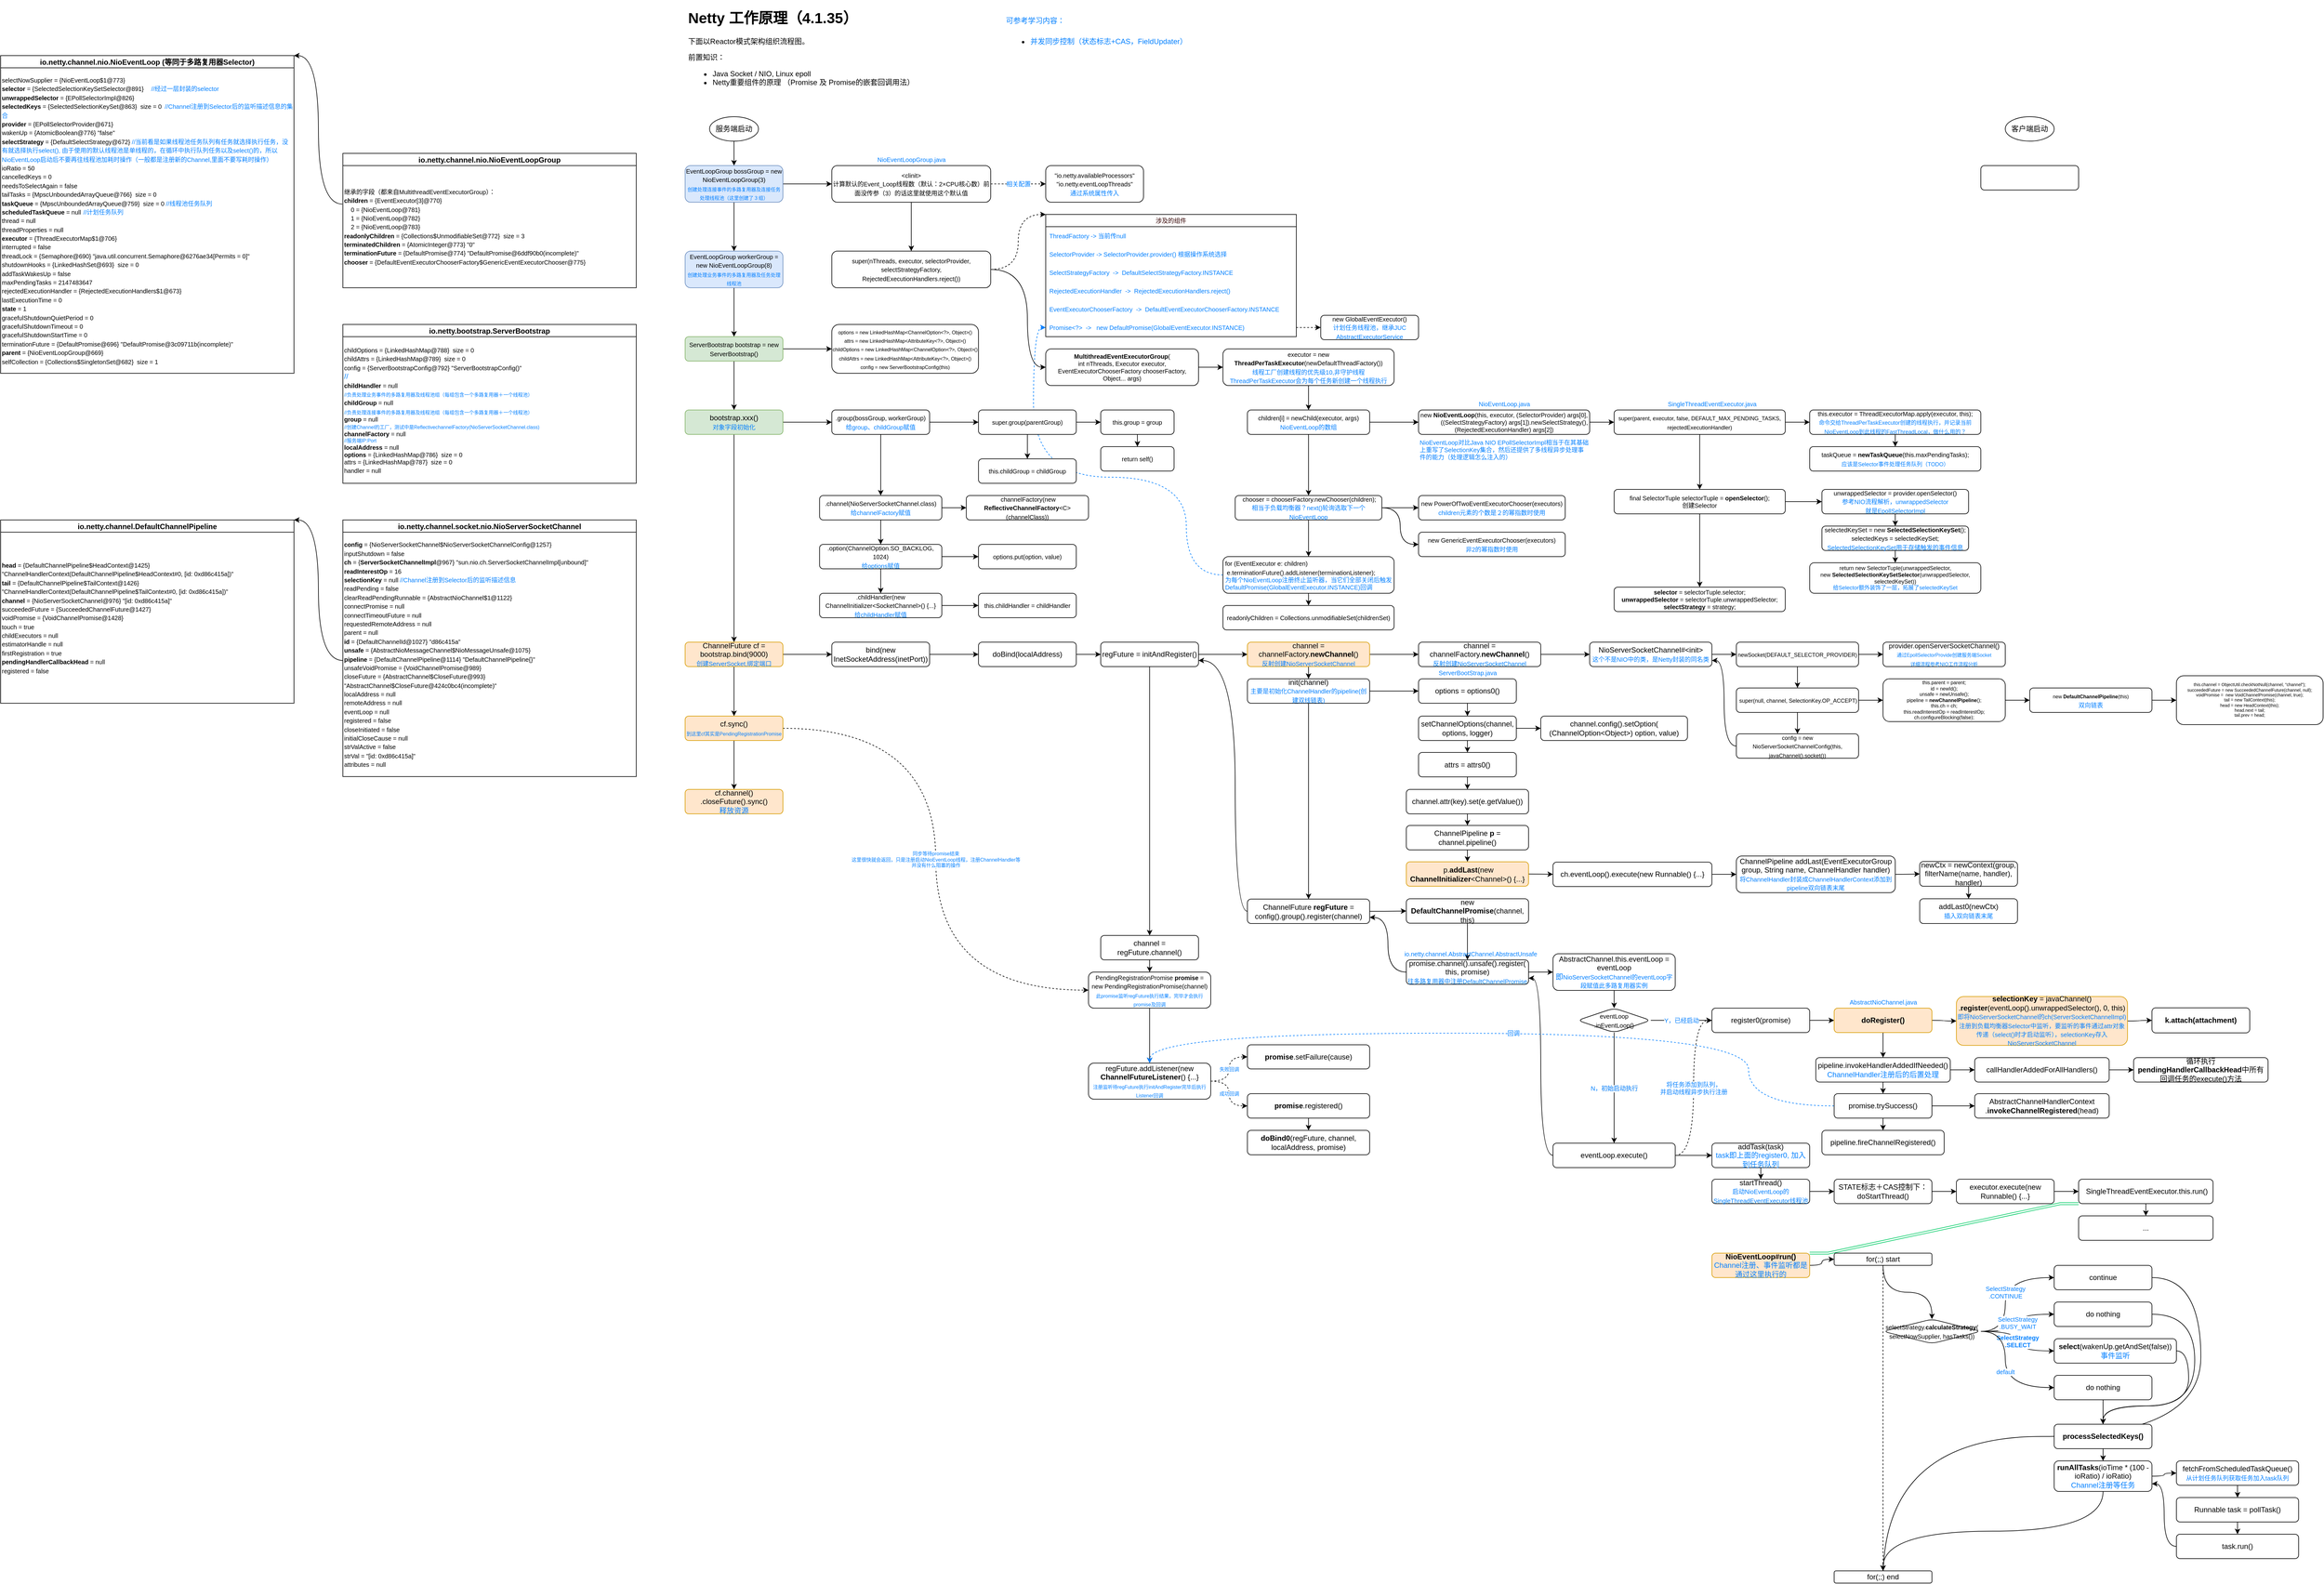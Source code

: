 <mxfile version="16.1.2" type="device"><diagram id="imtYsyNTNiav8lWfhS-_" name="Netty工作流程"><mxGraphModel dx="2452" dy="766" grid="1" gridSize="10" guides="1" tooltips="1" connect="1" arrows="1" fold="1" page="1" pageScale="1" pageWidth="1169" pageHeight="827" math="0" shadow="0"><root><mxCell id="0"/><mxCell id="1" parent="0"/><mxCell id="n0XTbSt1qkMDTzajxwat-100" style="edgeStyle=orthogonalEdgeStyle;curved=1;rounded=0;orthogonalLoop=1;jettySize=auto;html=1;exitX=1;exitY=0.5;exitDx=0;exitDy=0;fontSize=10;fontColor=#007FFF;strokeColor=#000000;" edge="1" parent="1" source="n0XTbSt1qkMDTzajxwat-75"><mxGeometry relative="1" as="geometry"><mxPoint x="2000" y="2600" as="targetPoint"/><Array as="points"><mxPoint x="2520" y="2100"/><mxPoint x="2520" y="2360"/><mxPoint x="2000" y="2360"/></Array></mxGeometry></mxCell><mxCell id="KdEMvQ3-G0uXt4LS4QWu-5" style="edgeStyle=orthogonalEdgeStyle;curved=1;rounded=0;orthogonalLoop=1;jettySize=auto;html=1;exitX=0;exitY=0.5;exitDx=0;exitDy=0;entryX=0;entryY=0.5;entryDx=0;entryDy=0;fontSize=10;fontColor=#007FFF;dashed=1;strokeColor=#007FFF;" parent="1" source="HtaHdFhjI1Y0VL2FBTaY-73" target="HtaHdFhjI1Y0VL2FBTaY-24" edge="1"><mxGeometry relative="1" as="geometry"><Array as="points"><mxPoint x="860" y="950"/><mxPoint x="860" y="790"/><mxPoint x="610" y="790"/><mxPoint x="610" y="545"/></Array></mxGeometry></mxCell><mxCell id="HtaHdFhjI1Y0VL2FBTaY-1" value="&lt;h1&gt;Netty 工作原理（4.1.35）&lt;br&gt;&lt;/h1&gt;&lt;div&gt;下面以Reactor模式架构组织流程图。&lt;/div&gt;&lt;p&gt;前置知识：&lt;br&gt;&lt;/p&gt;&lt;ul&gt;&lt;li&gt;Java Socket / NIO, Linux epoll&lt;/li&gt;&lt;li&gt;Netty重要组件的原理 （Promise 及 Promise的嵌套回调用法）&lt;br&gt;&lt;br&gt;&lt;/li&gt;&lt;/ul&gt;&lt;p&gt;&lt;/p&gt;" style="text;html=1;strokeColor=none;fillColor=none;spacing=5;spacingTop=-20;whiteSpace=wrap;overflow=hidden;rounded=0;" parent="1" vertex="1"><mxGeometry x="40" y="19" width="520" height="161" as="geometry"/></mxCell><mxCell id="HtaHdFhjI1Y0VL2FBTaY-4" style="edgeStyle=orthogonalEdgeStyle;rounded=0;orthogonalLoop=1;jettySize=auto;html=1;exitX=0.5;exitY=1;exitDx=0;exitDy=0;entryX=0.5;entryY=0;entryDx=0;entryDy=0;curved=1;" parent="1" source="HtaHdFhjI1Y0VL2FBTaY-2" target="HtaHdFhjI1Y0VL2FBTaY-3" edge="1"><mxGeometry relative="1" as="geometry"/></mxCell><mxCell id="HtaHdFhjI1Y0VL2FBTaY-2" value="服务端启动" style="ellipse;whiteSpace=wrap;html=1;" parent="1" vertex="1"><mxGeometry x="80" y="200" width="80" height="40" as="geometry"/></mxCell><mxCell id="HtaHdFhjI1Y0VL2FBTaY-10" value="" style="edgeStyle=orthogonalEdgeStyle;curved=1;rounded=0;orthogonalLoop=1;jettySize=auto;html=1;fontSize=10;" parent="1" source="HtaHdFhjI1Y0VL2FBTaY-3" target="HtaHdFhjI1Y0VL2FBTaY-9" edge="1"><mxGeometry relative="1" as="geometry"/></mxCell><mxCell id="KdEMvQ3-G0uXt4LS4QWu-9" value="" style="edgeStyle=orthogonalEdgeStyle;curved=1;rounded=0;orthogonalLoop=1;jettySize=auto;html=1;fontSize=10;fontColor=#007FFF;" parent="1" source="HtaHdFhjI1Y0VL2FBTaY-3" target="KdEMvQ3-G0uXt4LS4QWu-8" edge="1"><mxGeometry relative="1" as="geometry"/></mxCell><mxCell id="HtaHdFhjI1Y0VL2FBTaY-3" value="&lt;font&gt;&lt;span style=&quot;font-size: 10px&quot;&gt;EventLoopGroup bossGroup = new NioEventLoopGroup(3)&lt;/span&gt;&lt;br&gt;&lt;font color=&quot;#007fff&quot; style=&quot;font-size: 8px&quot;&gt;创建处理连接事件的多路复用器及连接任务处理线程池（这里创建了３组）&lt;/font&gt;&lt;br&gt;&lt;/font&gt;" style="rounded=1;whiteSpace=wrap;html=1;fillColor=#dae8fc;strokeColor=#6c8ebf;" parent="1" vertex="1"><mxGeometry x="40" y="280" width="160" height="60" as="geometry"/></mxCell><mxCell id="HtaHdFhjI1Y0VL2FBTaY-5" value="客户端启动" style="ellipse;whiteSpace=wrap;html=1;" parent="1" vertex="1"><mxGeometry x="2200" y="200" width="80" height="40" as="geometry"/></mxCell><mxCell id="HtaHdFhjI1Y0VL2FBTaY-6" value="" style="rounded=1;whiteSpace=wrap;html=1;" parent="1" vertex="1"><mxGeometry x="2160" y="280" width="160" height="40" as="geometry"/></mxCell><mxCell id="HtaHdFhjI1Y0VL2FBTaY-7" value="io.netty.channel.nio.NioEventLoopGroup" style="swimlane;startSize=20;" parent="1" vertex="1"><mxGeometry x="-520" y="260" width="480" height="220" as="geometry"/></mxCell><mxCell id="HtaHdFhjI1Y0VL2FBTaY-8" value="&lt;div&gt;&lt;span style=&quot;font-size: 10px&quot;&gt;继承的字段（都来自MultithreadEventExecutorGroup）：&lt;/span&gt;&lt;/div&gt;&lt;div&gt;&lt;span style=&quot;font-size: 10px&quot;&gt;&lt;b&gt;children&lt;/b&gt; = {EventExecutor[3]@770}&amp;nbsp;&lt;/span&gt;&lt;/div&gt;&lt;div&gt;&lt;span style=&quot;font-size: 10px&quot;&gt;&amp;nbsp; &amp;nbsp; 0 = {NioEventLoop@781}&amp;nbsp;&lt;/span&gt;&lt;/div&gt;&lt;div&gt;&lt;span style=&quot;font-size: 10px&quot;&gt;&amp;nbsp; &amp;nbsp; 1 = {NioEventLoop@782}&amp;nbsp;&lt;/span&gt;&lt;/div&gt;&lt;div&gt;&lt;span style=&quot;font-size: 10px&quot;&gt;&amp;nbsp; &amp;nbsp; 2 = {NioEventLoop@783}&amp;nbsp;&lt;/span&gt;&lt;/div&gt;&lt;div&gt;&lt;span style=&quot;font-size: 10px&quot;&gt;&lt;b&gt;readonlyChildren&lt;/b&gt; = {Collections$UnmodifiableSet@772}&amp;nbsp; size = 3&lt;/span&gt;&lt;/div&gt;&lt;div&gt;&lt;span style=&quot;font-size: 10px&quot;&gt;&lt;b&gt;terminatedChildren&lt;/b&gt; = {AtomicInteger@773} &quot;0&quot;&lt;/span&gt;&lt;/div&gt;&lt;div&gt;&lt;span style=&quot;font-size: 10px&quot;&gt;&lt;b&gt;terminationFuture&lt;/b&gt; = {DefaultPromise@774} &quot;DefaultPromise@6ddf90b0(incomplete)&quot;&lt;/span&gt;&lt;/div&gt;&lt;div&gt;&lt;span style=&quot;font-size: 10px&quot;&gt;&lt;b&gt;chooser&lt;/b&gt; = {DefaultEventExecutorChooserFactory$GenericEventExecutorChooser@775}&amp;nbsp;&lt;/span&gt;&lt;/div&gt;" style="text;html=1;strokeColor=none;fillColor=none;align=left;verticalAlign=middle;whiteSpace=wrap;rounded=0;" parent="HtaHdFhjI1Y0VL2FBTaY-7" vertex="1"><mxGeometry y="20" width="480" height="200" as="geometry"/></mxCell><mxCell id="HtaHdFhjI1Y0VL2FBTaY-12" value="&lt;font color=&quot;#007fff&quot;&gt;相关配置&lt;/font&gt;" style="edgeStyle=orthogonalEdgeStyle;curved=1;rounded=0;orthogonalLoop=1;jettySize=auto;html=1;fontSize=10;dashed=1;" parent="1" source="HtaHdFhjI1Y0VL2FBTaY-9" target="HtaHdFhjI1Y0VL2FBTaY-11" edge="1"><mxGeometry relative="1" as="geometry"/></mxCell><mxCell id="HtaHdFhjI1Y0VL2FBTaY-14" value="" style="edgeStyle=orthogonalEdgeStyle;curved=1;rounded=0;orthogonalLoop=1;jettySize=auto;html=1;fontSize=10;fontColor=#007FFF;" parent="1" source="HtaHdFhjI1Y0VL2FBTaY-9" target="HtaHdFhjI1Y0VL2FBTaY-13" edge="1"><mxGeometry relative="1" as="geometry"/></mxCell><mxCell id="HtaHdFhjI1Y0VL2FBTaY-9" value="&lt;font style=&quot;font-size: 10px&quot;&gt;&amp;lt;clinit&amp;gt;&lt;br&gt;计算默认的Event_Loop线程数（默认：2×CPU核心数）前面没传参（3）的话这里就使用这个默认值&lt;br&gt;&lt;/font&gt;" style="rounded=1;whiteSpace=wrap;html=1;" parent="1" vertex="1"><mxGeometry x="280" y="280" width="260" height="60" as="geometry"/></mxCell><mxCell id="HtaHdFhjI1Y0VL2FBTaY-11" value="&lt;font&gt;&lt;span style=&quot;font-size: 10px&quot;&gt;&quot;io.netty.availableProcessors&quot;&lt;/span&gt;&lt;br&gt;&lt;span style=&quot;font-size: 10px&quot;&gt;&quot;io.netty.eventLoopThreads&quot;&lt;/span&gt;&lt;br&gt;&lt;font style=&quot;font-size: 10px&quot; color=&quot;#007fff&quot;&gt;通过系统属性传入&lt;/font&gt;&lt;br&gt;&lt;/font&gt;" style="rounded=1;whiteSpace=wrap;html=1;" parent="1" vertex="1"><mxGeometry x="630" y="280" width="160" height="60" as="geometry"/></mxCell><mxCell id="HtaHdFhjI1Y0VL2FBTaY-21" style="edgeStyle=orthogonalEdgeStyle;curved=1;rounded=0;orthogonalLoop=1;jettySize=auto;html=1;exitX=1;exitY=0.5;exitDx=0;exitDy=0;entryX=0;entryY=0;entryDx=0;entryDy=0;dashed=1;fontSize=10;fontColor=#007FFF;" parent="1" source="HtaHdFhjI1Y0VL2FBTaY-13" target="HtaHdFhjI1Y0VL2FBTaY-17" edge="1"><mxGeometry relative="1" as="geometry"><Array as="points"><mxPoint x="585" y="450"/><mxPoint x="585" y="360"/></Array></mxGeometry></mxCell><mxCell id="HtaHdFhjI1Y0VL2FBTaY-34" style="edgeStyle=orthogonalEdgeStyle;curved=1;rounded=0;orthogonalLoop=1;jettySize=auto;html=1;exitX=1;exitY=0.5;exitDx=0;exitDy=0;entryX=0;entryY=0.5;entryDx=0;entryDy=0;fontSize=10;fontColor=#007FFF;" parent="1" source="HtaHdFhjI1Y0VL2FBTaY-13" target="HtaHdFhjI1Y0VL2FBTaY-33" edge="1"><mxGeometry relative="1" as="geometry"><Array as="points"><mxPoint x="600" y="450"/><mxPoint x="600" y="610"/></Array></mxGeometry></mxCell><mxCell id="HtaHdFhjI1Y0VL2FBTaY-13" value="&lt;font&gt;&lt;span style=&quot;font-size: 10px&quot;&gt;super(nThreads, executor, selectorProvider, selectStrategyFactory, RejectedExecutionHandlers.reject())&lt;/span&gt;&lt;br&gt;&lt;/font&gt;" style="rounded=1;whiteSpace=wrap;html=1;" parent="1" vertex="1"><mxGeometry x="280" y="420" width="260" height="60" as="geometry"/></mxCell><mxCell id="HtaHdFhjI1Y0VL2FBTaY-17" value="涉及的组件" style="swimlane;fontStyle=0;childLayout=stackLayout;horizontal=1;startSize=20;horizontalStack=0;resizeParent=1;resizeParentMax=0;resizeLast=0;collapsible=1;marginBottom=0;fontSize=10;fontColor=#330000;" parent="1" vertex="1"><mxGeometry x="630" y="360" width="410" height="200" as="geometry"/></mxCell><mxCell id="HtaHdFhjI1Y0VL2FBTaY-18" value="ThreadFactory -&gt; 当前传null" style="text;strokeColor=none;fillColor=none;align=left;verticalAlign=middle;spacingLeft=4;spacingRight=4;overflow=hidden;points=[[0,0.5],[1,0.5]];portConstraint=eastwest;rotatable=0;fontSize=10;fontColor=#007FFF;" parent="HtaHdFhjI1Y0VL2FBTaY-17" vertex="1"><mxGeometry y="20" width="410" height="30" as="geometry"/></mxCell><mxCell id="HtaHdFhjI1Y0VL2FBTaY-19" value="SelectorProvider -&gt; SelectorProvider.provider() 根据操作系统选择" style="text;strokeColor=none;fillColor=none;align=left;verticalAlign=middle;spacingLeft=4;spacingRight=4;overflow=hidden;points=[[0,0.5],[1,0.5]];portConstraint=eastwest;rotatable=0;fontSize=10;fontColor=#007FFF;" parent="HtaHdFhjI1Y0VL2FBTaY-17" vertex="1"><mxGeometry y="50" width="410" height="30" as="geometry"/></mxCell><mxCell id="HtaHdFhjI1Y0VL2FBTaY-20" value="SelectStrategyFactory  -&gt;  DefaultSelectStrategyFactory.INSTANCE" style="text;strokeColor=none;fillColor=none;align=left;verticalAlign=middle;spacingLeft=4;spacingRight=4;overflow=hidden;points=[[0,0.5],[1,0.5]];portConstraint=eastwest;rotatable=0;fontSize=10;fontColor=#007FFF;" parent="HtaHdFhjI1Y0VL2FBTaY-17" vertex="1"><mxGeometry y="80" width="410" height="30" as="geometry"/></mxCell><mxCell id="HtaHdFhjI1Y0VL2FBTaY-22" value="RejectedExecutionHandler  -&gt;  RejectedExecutionHandlers.reject()" style="text;strokeColor=none;fillColor=none;align=left;verticalAlign=middle;spacingLeft=4;spacingRight=4;overflow=hidden;points=[[0,0.5],[1,0.5]];portConstraint=eastwest;rotatable=0;fontSize=10;fontColor=#007FFF;" parent="HtaHdFhjI1Y0VL2FBTaY-17" vertex="1"><mxGeometry y="110" width="410" height="30" as="geometry"/></mxCell><mxCell id="HtaHdFhjI1Y0VL2FBTaY-23" value="EventExecutorChooserFactory  -&gt;  DefaultEventExecutorChooserFactory.INSTANCE" style="text;strokeColor=none;fillColor=none;align=left;verticalAlign=middle;spacingLeft=4;spacingRight=4;overflow=hidden;points=[[0,0.5],[1,0.5]];portConstraint=eastwest;rotatable=0;fontSize=10;fontColor=#007FFF;" parent="HtaHdFhjI1Y0VL2FBTaY-17" vertex="1"><mxGeometry y="140" width="410" height="30" as="geometry"/></mxCell><mxCell id="HtaHdFhjI1Y0VL2FBTaY-24" value="Promise&lt;?&gt;  -&gt;   new DefaultPromise(GlobalEventExecutor.INSTANCE)" style="text;strokeColor=none;fillColor=none;align=left;verticalAlign=middle;spacingLeft=4;spacingRight=4;overflow=hidden;points=[[0,0.5],[1,0.5]];portConstraint=eastwest;rotatable=0;fontSize=10;fontColor=#007FFF;" parent="HtaHdFhjI1Y0VL2FBTaY-17" vertex="1"><mxGeometry y="170" width="410" height="30" as="geometry"/></mxCell><mxCell id="HtaHdFhjI1Y0VL2FBTaY-29" value="&lt;font style=&quot;font-size: 10px&quot;&gt;new GlobalEventExecutor()&lt;br&gt;&lt;font color=&quot;#007fff&quot; style=&quot;font-size: 10px&quot;&gt;计划任务线程池，继承JUC AbstractExecutorService&lt;/font&gt;&lt;/font&gt;" style="rounded=1;whiteSpace=wrap;html=1;" parent="1" vertex="1"><mxGeometry x="1080" y="525" width="160" height="40" as="geometry"/></mxCell><mxCell id="HtaHdFhjI1Y0VL2FBTaY-30" style="edgeStyle=orthogonalEdgeStyle;curved=1;rounded=0;orthogonalLoop=1;jettySize=auto;html=1;exitX=1;exitY=0.5;exitDx=0;exitDy=0;entryX=0;entryY=0.5;entryDx=0;entryDy=0;dashed=1;fontSize=10;fontColor=#007FFF;" parent="1" source="HtaHdFhjI1Y0VL2FBTaY-24" target="HtaHdFhjI1Y0VL2FBTaY-29" edge="1"><mxGeometry relative="1" as="geometry"/></mxCell><mxCell id="HtaHdFhjI1Y0VL2FBTaY-31" value="NioEventLoopGroup.java" style="text;html=1;align=center;verticalAlign=middle;resizable=0;points=[];autosize=1;strokeColor=none;fillColor=none;fontSize=10;fontColor=#007FFF;" parent="1" vertex="1"><mxGeometry x="345" y="260" width="130" height="20" as="geometry"/></mxCell><mxCell id="HtaHdFhjI1Y0VL2FBTaY-40" value="" style="edgeStyle=orthogonalEdgeStyle;curved=1;rounded=0;orthogonalLoop=1;jettySize=auto;html=1;fontSize=10;fontColor=#007FFF;" parent="1" source="HtaHdFhjI1Y0VL2FBTaY-33" target="HtaHdFhjI1Y0VL2FBTaY-39" edge="1"><mxGeometry relative="1" as="geometry"/></mxCell><mxCell id="HtaHdFhjI1Y0VL2FBTaY-33" value="&lt;font style=&quot;font-size: 10px&quot;&gt;&lt;div&gt;&lt;b&gt;MultithreadEventExecutorGroup&lt;/b&gt;(&lt;br&gt;int nThreads, Executor executor,&lt;/div&gt;&lt;div&gt;EventExecutorChooserFactory chooserFactory, Object... args)&lt;/div&gt;&lt;/font&gt;" style="rounded=1;whiteSpace=wrap;html=1;" parent="1" vertex="1"><mxGeometry x="630" y="580" width="250" height="60" as="geometry"/></mxCell><mxCell id="HtaHdFhjI1Y0VL2FBTaY-35" value="io.netty.channel.nio.NioEventLoop (等同于多路复用器Selector)" style="swimlane;startSize=20;" parent="1" vertex="1"><mxGeometry x="-1080" y="100" width="480" height="520" as="geometry"/></mxCell><mxCell id="HtaHdFhjI1Y0VL2FBTaY-36" value="&lt;div&gt;&lt;span style=&quot;font-size: 10px&quot;&gt;selectNowSupplier = {NioEventLoop$1@773}&amp;nbsp;&lt;/span&gt;&lt;/div&gt;&lt;div&gt;&lt;span style=&quot;font-size: 10px&quot;&gt;&lt;b&gt;selector&lt;/b&gt; = {SelectedSelectionKeySetSelector@891}&amp;nbsp;&lt;span style=&quot;white-space: pre&quot;&gt;&#9;&lt;/span&gt;&lt;font color=&quot;#007fff&quot;&gt;//经过一层封装的selector&lt;/font&gt;&lt;/span&gt;&lt;/div&gt;&lt;div&gt;&lt;span style=&quot;font-size: 10px&quot;&gt;&lt;b&gt;unwrappedSelector&lt;/b&gt; = {EPollSelectorImpl@826}&amp;nbsp;&lt;/span&gt;&lt;/div&gt;&lt;div&gt;&lt;span style=&quot;font-size: 10px&quot;&gt;&lt;b&gt;selectedKeys&lt;/b&gt; = {SelectedSelectionKeySet@863}&amp;nbsp; size = 0&lt;span style=&quot;white-space: pre&quot;&gt;&#9;&lt;/span&gt;&lt;font color=&quot;#007fff&quot;&gt;//Channel注册到Selector后的监听描述信息的集合&lt;/font&gt;&lt;/span&gt;&lt;/div&gt;&lt;div&gt;&lt;span style=&quot;font-size: 10px&quot;&gt;&lt;b&gt;provider&lt;/b&gt; = {EPollSelectorProvider@671}&amp;nbsp;&lt;/span&gt;&lt;/div&gt;&lt;div&gt;&lt;span style=&quot;font-size: 10px&quot;&gt;wakenUp = {AtomicBoolean@776} &quot;false&quot;&lt;/span&gt;&lt;/div&gt;&lt;div&gt;&lt;span style=&quot;font-size: 10px&quot;&gt;&lt;b&gt;selectStrategy&lt;/b&gt; = {DefaultSelectStrategy@672}&lt;/span&gt;&lt;font style=&quot;font-size: 10px&quot; color=&quot;#007fff&quot;&gt; //当前看是如果线程池任务队列有任务就选择执行任务，没有就选择执行select(), 由于使用的默认线程池是单线程的，在循环中执行队列任务以及select()的，所以NioEventLoop启动后不要再往线程池加耗时操作（一般都是注册新的Channel,里面不要写耗时操作）&lt;/font&gt;&lt;/div&gt;&lt;div&gt;&lt;span style=&quot;font-size: 10px&quot;&gt;ioRatio = 50&lt;/span&gt;&lt;/div&gt;&lt;div&gt;&lt;span style=&quot;font-size: 10px&quot;&gt;cancelledKeys = 0&lt;/span&gt;&lt;/div&gt;&lt;div&gt;&lt;span style=&quot;font-size: 10px&quot;&gt;needsToSelectAgain = false&lt;/span&gt;&lt;/div&gt;&lt;div&gt;&lt;span style=&quot;font-size: 10px&quot;&gt;tailTasks = {MpscUnboundedArrayQueue@766}&amp;nbsp; size = 0&lt;/span&gt;&lt;/div&gt;&lt;div&gt;&lt;span style=&quot;font-size: 10px&quot;&gt;&lt;b&gt;taskQueue&lt;/b&gt; = {MpscUnboundedArrayQueue@759}&amp;nbsp; size = 0 &lt;font color=&quot;#007fff&quot;&gt;//线程池任务队列&lt;/font&gt;&lt;/span&gt;&lt;/div&gt;&lt;div&gt;&lt;span style=&quot;font-size: 10px&quot;&gt;&lt;b&gt;scheduledTaskQueue&lt;/b&gt; = null&lt;span style=&quot;white-space: pre&quot;&gt;&#9;&lt;/span&gt;&lt;font color=&quot;#007fff&quot;&gt;//计划任务队列&lt;/font&gt;&lt;/span&gt;&lt;span style=&quot;font-size: 10px&quot;&gt;&lt;font color=&quot;#007fff&quot;&gt;&lt;br&gt;&lt;/font&gt;&lt;/span&gt;&lt;/div&gt;&lt;div&gt;&lt;span style=&quot;font-size: 10px&quot;&gt;thread = null&lt;/span&gt;&lt;/div&gt;&lt;div&gt;&lt;span style=&quot;font-size: 10px&quot;&gt;threadProperties = null&lt;/span&gt;&lt;/div&gt;&lt;div&gt;&lt;span style=&quot;font-size: 10px&quot;&gt;&lt;b&gt;executor&lt;/b&gt; = {ThreadExecutorMap$1@706}&amp;nbsp;&lt;/span&gt;&lt;/div&gt;&lt;div&gt;&lt;span style=&quot;font-size: 10px&quot;&gt;interrupted = false&lt;/span&gt;&lt;/div&gt;&lt;div&gt;&lt;span style=&quot;font-size: 10px&quot;&gt;threadLock = {Semaphore@690} &quot;java.util.concurrent.Semaphore@6276ae34[Permits = 0]&quot;&lt;/span&gt;&lt;/div&gt;&lt;div&gt;&lt;span style=&quot;font-size: 10px&quot;&gt;shutdownHooks = {LinkedHashSet@693}&amp;nbsp; size = 0&lt;/span&gt;&lt;/div&gt;&lt;div&gt;&lt;span style=&quot;font-size: 10px&quot;&gt;addTaskWakesUp = false&lt;/span&gt;&lt;/div&gt;&lt;div&gt;&lt;span style=&quot;font-size: 10px&quot;&gt;maxPendingTasks = 2147483647&lt;/span&gt;&lt;/div&gt;&lt;div&gt;&lt;span style=&quot;font-size: 10px&quot;&gt;rejectedExecutionHandler = {RejectedExecutionHandlers$1@673}&amp;nbsp;&lt;/span&gt;&lt;/div&gt;&lt;div&gt;&lt;span style=&quot;font-size: 10px&quot;&gt;lastExecutionTime = 0&lt;/span&gt;&lt;/div&gt;&lt;div&gt;&lt;span style=&quot;font-size: 10px&quot;&gt;&lt;b&gt;state&lt;/b&gt; = 1&lt;/span&gt;&lt;/div&gt;&lt;div&gt;&lt;span style=&quot;font-size: 10px&quot;&gt;gracefulShutdownQuietPeriod = 0&lt;/span&gt;&lt;/div&gt;&lt;div&gt;&lt;span style=&quot;font-size: 10px&quot;&gt;gracefulShutdownTimeout = 0&lt;/span&gt;&lt;/div&gt;&lt;div&gt;&lt;span style=&quot;font-size: 10px&quot;&gt;gracefulShutdownStartTime = 0&lt;/span&gt;&lt;/div&gt;&lt;div&gt;&lt;span style=&quot;font-size: 10px&quot;&gt;terminationFuture = {DefaultPromise@696} &quot;DefaultPromise@3c09711b(incomplete)&quot;&lt;/span&gt;&lt;/div&gt;&lt;div&gt;&lt;span style=&quot;font-size: 10px&quot;&gt;&lt;b&gt;parent&lt;/b&gt; = {NioEventLoopGroup@669}&amp;nbsp;&lt;/span&gt;&lt;/div&gt;&lt;div&gt;&lt;span style=&quot;font-size: 10px&quot;&gt;selfCollection = {Collections$SingletonSet@682}&amp;nbsp; size = 1&lt;/span&gt;&lt;/div&gt;" style="text;html=1;strokeColor=none;fillColor=none;align=left;verticalAlign=middle;whiteSpace=wrap;rounded=0;" parent="HtaHdFhjI1Y0VL2FBTaY-35" vertex="1"><mxGeometry y="20" width="480" height="500" as="geometry"/></mxCell><mxCell id="HtaHdFhjI1Y0VL2FBTaY-69" value="" style="edgeStyle=orthogonalEdgeStyle;curved=1;rounded=0;orthogonalLoop=1;jettySize=auto;html=1;fontSize=9;fontColor=#007FFF;" parent="1" source="HtaHdFhjI1Y0VL2FBTaY-39" target="HtaHdFhjI1Y0VL2FBTaY-68" edge="1"><mxGeometry relative="1" as="geometry"/></mxCell><mxCell id="HtaHdFhjI1Y0VL2FBTaY-39" value="&lt;font&gt;&lt;span style=&quot;font-size: 10px&quot;&gt;executor = new &lt;b&gt;ThreadPerTaskExecutor&lt;/b&gt;(newDefaultThreadFactory())&lt;/span&gt;&lt;br&gt;&lt;font color=&quot;#007fff&quot;&gt;&lt;span style=&quot;font-size: 10px&quot;&gt;线程工厂创建线程的优先级10,非守护线程&lt;/span&gt;&lt;br&gt;&lt;span style=&quot;font-size: 10px&quot;&gt;ThreadPerTaskExecutor会为每个任务新创建一个线程执行&lt;/span&gt;&lt;/font&gt;&lt;br&gt;&lt;/font&gt;" style="rounded=1;whiteSpace=wrap;html=1;" parent="1" vertex="1"><mxGeometry x="920" y="580" width="280" height="60" as="geometry"/></mxCell><mxCell id="HtaHdFhjI1Y0VL2FBTaY-52" style="edgeStyle=orthogonalEdgeStyle;curved=1;rounded=0;orthogonalLoop=1;jettySize=auto;html=1;exitX=1;exitY=0.5;exitDx=0;exitDy=0;entryX=0;entryY=0.5;entryDx=0;entryDy=0;fontSize=10;fontColor=#007FFF;" parent="1" source="HtaHdFhjI1Y0VL2FBTaY-41" target="HtaHdFhjI1Y0VL2FBTaY-51" edge="1"><mxGeometry relative="1" as="geometry"/></mxCell><mxCell id="HtaHdFhjI1Y0VL2FBTaY-41" value="&lt;font style=&quot;font-size: 10px&quot;&gt;&lt;div&gt;new &lt;b&gt;NioEventLoop&lt;/b&gt;(this, executor, (SelectorProvider) args[0],&lt;/div&gt;&lt;div&gt;&amp;nbsp; &amp;nbsp; &amp;nbsp; &amp;nbsp; &amp;nbsp; &amp;nbsp; ((SelectStrategyFactory) args[1]).newSelectStrategy(), (RejectedExecutionHandler) args[2])&lt;/div&gt;&lt;/font&gt;" style="rounded=1;whiteSpace=wrap;html=1;" parent="1" vertex="1"><mxGeometry x="1240" y="680" width="280" height="40" as="geometry"/></mxCell><mxCell id="HtaHdFhjI1Y0VL2FBTaY-43" style="edgeStyle=orthogonalEdgeStyle;curved=1;rounded=0;orthogonalLoop=1;jettySize=auto;html=1;exitX=-0.002;exitY=0.315;exitDx=0;exitDy=0;entryX=1;entryY=0;entryDx=0;entryDy=0;fontSize=10;fontColor=#007FFF;exitPerimeter=0;" parent="1" source="HtaHdFhjI1Y0VL2FBTaY-8" target="HtaHdFhjI1Y0VL2FBTaY-35" edge="1"><mxGeometry relative="1" as="geometry"><Array as="points"><mxPoint x="-560" y="343"/><mxPoint x="-560" y="100"/></Array></mxGeometry></mxCell><mxCell id="HtaHdFhjI1Y0VL2FBTaY-48" value="" style="edgeStyle=orthogonalEdgeStyle;curved=1;rounded=0;orthogonalLoop=1;jettySize=auto;html=1;fontSize=10;fontColor=#007FFF;" parent="1" source="HtaHdFhjI1Y0VL2FBTaY-44" target="HtaHdFhjI1Y0VL2FBTaY-47" edge="1"><mxGeometry relative="1" as="geometry"/></mxCell><mxCell id="HtaHdFhjI1Y0VL2FBTaY-44" value="&lt;font&gt;&lt;span style=&quot;font-size: 10px&quot;&gt;this.executor = ThreadExecutorMap.apply(executor, this);&lt;br&gt;&lt;/span&gt;&lt;font color=&quot;#007fff&quot; style=&quot;font-size: 9px&quot;&gt;命令交给ThreadPerTaskExecutor创建的线程执行，并记录当前NioEventLoop到此线程的FastThreadLocal，做什么用的？&lt;/font&gt;&lt;br&gt;&lt;/font&gt;" style="rounded=1;whiteSpace=wrap;html=1;" parent="1" vertex="1"><mxGeometry x="1880" y="680" width="280" height="40" as="geometry"/></mxCell><mxCell id="HtaHdFhjI1Y0VL2FBTaY-46" value="SingleThreadEventExecutor.java" style="text;html=1;align=center;verticalAlign=middle;resizable=0;points=[];autosize=1;strokeColor=none;fillColor=none;fontSize=10;fontColor=#007FFF;" parent="1" vertex="1"><mxGeometry x="1635" y="660" width="170" height="20" as="geometry"/></mxCell><mxCell id="HtaHdFhjI1Y0VL2FBTaY-47" value="&lt;font&gt;&lt;span style=&quot;font-size: 10px&quot;&gt;taskQueue = &lt;/span&gt;&lt;b style=&quot;font-size: 10px&quot;&gt;newTaskQueue&lt;/b&gt;&lt;span style=&quot;font-size: 10px&quot;&gt;(this.maxPendingTasks);&lt;/span&gt;&lt;br&gt;&lt;font style=&quot;font-size: 9px&quot; color=&quot;#007fff&quot;&gt;应该是Selector事件处理任务队列（TODO）&lt;/font&gt;&lt;br&gt;&lt;/font&gt;" style="rounded=1;whiteSpace=wrap;html=1;" parent="1" vertex="1"><mxGeometry x="1880" y="740" width="280" height="40" as="geometry"/></mxCell><mxCell id="HtaHdFhjI1Y0VL2FBTaY-57" value="" style="edgeStyle=orthogonalEdgeStyle;curved=1;rounded=0;orthogonalLoop=1;jettySize=auto;html=1;fontSize=10;fontColor=#007FFF;" parent="1" source="HtaHdFhjI1Y0VL2FBTaY-49" target="HtaHdFhjI1Y0VL2FBTaY-56" edge="1"><mxGeometry relative="1" as="geometry"/></mxCell><mxCell id="HtaHdFhjI1Y0VL2FBTaY-63" value="" style="edgeStyle=orthogonalEdgeStyle;curved=1;rounded=0;orthogonalLoop=1;jettySize=auto;html=1;fontSize=9;fontColor=#007FFF;" parent="1" source="HtaHdFhjI1Y0VL2FBTaY-49" target="HtaHdFhjI1Y0VL2FBTaY-62" edge="1"><mxGeometry relative="1" as="geometry"/></mxCell><mxCell id="HtaHdFhjI1Y0VL2FBTaY-49" value="&lt;font style=&quot;font-size: 10px&quot;&gt;&lt;div&gt;final SelectorTuple selectorTuple = &lt;b&gt;openSelector&lt;/b&gt;();&lt;/div&gt;&lt;div&gt;创建Selector&lt;/div&gt;&lt;/font&gt;" style="rounded=1;whiteSpace=wrap;html=1;" parent="1" vertex="1"><mxGeometry x="1560" y="810" width="280" height="40" as="geometry"/></mxCell><mxCell id="HtaHdFhjI1Y0VL2FBTaY-54" style="edgeStyle=orthogonalEdgeStyle;curved=1;rounded=0;orthogonalLoop=1;jettySize=auto;html=1;exitX=1;exitY=0.5;exitDx=0;exitDy=0;fontSize=10;fontColor=#007FFF;" parent="1" source="HtaHdFhjI1Y0VL2FBTaY-51" target="HtaHdFhjI1Y0VL2FBTaY-44" edge="1"><mxGeometry relative="1" as="geometry"/></mxCell><mxCell id="HtaHdFhjI1Y0VL2FBTaY-55" style="edgeStyle=orthogonalEdgeStyle;curved=1;rounded=0;orthogonalLoop=1;jettySize=auto;html=1;exitX=0.5;exitY=1;exitDx=0;exitDy=0;fontSize=10;fontColor=#007FFF;" parent="1" source="HtaHdFhjI1Y0VL2FBTaY-51" target="HtaHdFhjI1Y0VL2FBTaY-49" edge="1"><mxGeometry relative="1" as="geometry"/></mxCell><mxCell id="HtaHdFhjI1Y0VL2FBTaY-51" value="&lt;font&gt;&lt;font style=&quot;font-size: 9px&quot;&gt;super(parent, executor, false, DEFAULT_MAX_PENDING_TASKS, rejectedExecutionHandler)&lt;/font&gt;&lt;br&gt;&lt;/font&gt;" style="rounded=1;whiteSpace=wrap;html=1;" parent="1" vertex="1"><mxGeometry x="1560" y="680" width="280" height="40" as="geometry"/></mxCell><mxCell id="HtaHdFhjI1Y0VL2FBTaY-59" value="" style="edgeStyle=orthogonalEdgeStyle;curved=1;rounded=0;orthogonalLoop=1;jettySize=auto;html=1;fontSize=10;fontColor=#007FFF;" parent="1" source="HtaHdFhjI1Y0VL2FBTaY-56" target="HtaHdFhjI1Y0VL2FBTaY-58" edge="1"><mxGeometry relative="1" as="geometry"/></mxCell><mxCell id="HtaHdFhjI1Y0VL2FBTaY-56" value="&lt;font&gt;&lt;font&gt;&lt;span style=&quot;font-size: 10px&quot;&gt;unwrappedSelector = provider.openSelector()&lt;br&gt;&lt;/span&gt;&lt;font color=&quot;#007fff&quot;&gt;&lt;font size=&quot;1&quot;&gt;参考NIO流程解析，unwrappedSelector&lt;/font&gt;&lt;br&gt;&lt;font size=&quot;1&quot;&gt;就是EpollSelectorImpl&lt;/font&gt;&lt;/font&gt;&lt;/font&gt;&lt;br&gt;&lt;/font&gt;" style="rounded=1;whiteSpace=wrap;html=1;" parent="1" vertex="1"><mxGeometry x="1900" y="810" width="240" height="40" as="geometry"/></mxCell><mxCell id="HtaHdFhjI1Y0VL2FBTaY-61" value="" style="edgeStyle=orthogonalEdgeStyle;curved=1;rounded=0;orthogonalLoop=1;jettySize=auto;html=1;fontSize=10;fontColor=#007FFF;" parent="1" source="HtaHdFhjI1Y0VL2FBTaY-58" target="HtaHdFhjI1Y0VL2FBTaY-60" edge="1"><mxGeometry relative="1" as="geometry"/></mxCell><mxCell id="HtaHdFhjI1Y0VL2FBTaY-58" value="&lt;font&gt;&lt;span style=&quot;font-size: 10px&quot;&gt;selectedKeySet = new &lt;b&gt;SelectedSelectionKeySet&lt;/b&gt;();&lt;/span&gt;&lt;br&gt;&lt;span style=&quot;font-size: 10px&quot;&gt;selectedKeys = selectedKeySet;&lt;br&gt;&lt;/span&gt;&lt;font style=&quot;font-size: 10px&quot; color=&quot;#007fff&quot;&gt;SelectedSelectionKeySet用于存储触发的事件信息&lt;/font&gt;&lt;br&gt;&lt;/font&gt;" style="rounded=1;whiteSpace=wrap;html=1;" parent="1" vertex="1"><mxGeometry x="1900" y="870" width="240" height="40" as="geometry"/></mxCell><mxCell id="HtaHdFhjI1Y0VL2FBTaY-60" value="&lt;font style=&quot;font-size: 9px&quot;&gt;&lt;div&gt;return new SelectorTuple(unwrappedSelector,&lt;/div&gt;&lt;div&gt;new &lt;b&gt;SelectedSelectionKeySetSelector&lt;/b&gt;(unwrappedSelector, selectedKeySet))&lt;br&gt;&lt;font color=&quot;#007fff&quot;&gt;给Selector额外装饰了一层，拓展了selectedKeySet&lt;/font&gt;&lt;/div&gt;&lt;/font&gt;" style="rounded=1;whiteSpace=wrap;html=1;" parent="1" vertex="1"><mxGeometry x="1880" y="930" width="280" height="50" as="geometry"/></mxCell><mxCell id="HtaHdFhjI1Y0VL2FBTaY-62" value="&lt;font&gt;&lt;div style=&quot;font-size: 10px&quot;&gt;&lt;div&gt;&lt;b&gt;selector&lt;/b&gt; = selectorTuple.selector;&lt;/div&gt;&lt;div&gt;&lt;b&gt;unwrappedSelector&lt;/b&gt; = selectorTuple.unwrappedSelector;&lt;/div&gt;&lt;div&gt;&lt;b&gt;selectStrategy&lt;/b&gt; = strategy;&lt;/div&gt;&lt;/div&gt;&lt;/font&gt;" style="rounded=1;whiteSpace=wrap;html=1;" parent="1" vertex="1"><mxGeometry x="1560" y="970" width="280" height="40" as="geometry"/></mxCell><mxCell id="HtaHdFhjI1Y0VL2FBTaY-66" value="NioEventLoop.java" style="text;html=1;align=center;verticalAlign=middle;resizable=0;points=[];autosize=1;strokeColor=none;fillColor=none;fontSize=10;fontColor=#007FFF;" parent="1" vertex="1"><mxGeometry x="1330" y="660" width="100" height="20" as="geometry"/></mxCell><mxCell id="HtaHdFhjI1Y0VL2FBTaY-67" value="NioEventLoop对比Java NIO EPollSelectorImpl相当于在其基础上重写了SelectionKey集合，然后还提供了多线程异步处理事件的能力（处理逻辑怎么注入的）" style="text;html=1;strokeColor=none;fillColor=none;align=left;verticalAlign=middle;whiteSpace=wrap;rounded=0;fontSize=10;fontColor=#007FFF;" parent="1" vertex="1"><mxGeometry x="1240" y="720" width="280" height="50" as="geometry"/></mxCell><mxCell id="HtaHdFhjI1Y0VL2FBTaY-70" style="edgeStyle=orthogonalEdgeStyle;curved=1;rounded=0;orthogonalLoop=1;jettySize=auto;html=1;exitX=1;exitY=0.5;exitDx=0;exitDy=0;entryX=0;entryY=0.5;entryDx=0;entryDy=0;fontSize=9;fontColor=#007FFF;" parent="1" source="HtaHdFhjI1Y0VL2FBTaY-68" target="HtaHdFhjI1Y0VL2FBTaY-41" edge="1"><mxGeometry relative="1" as="geometry"/></mxCell><mxCell id="HtaHdFhjI1Y0VL2FBTaY-72" value="" style="edgeStyle=orthogonalEdgeStyle;curved=1;rounded=0;orthogonalLoop=1;jettySize=auto;html=1;fontSize=9;fontColor=#007FFF;" parent="1" source="HtaHdFhjI1Y0VL2FBTaY-68" target="HtaHdFhjI1Y0VL2FBTaY-71" edge="1"><mxGeometry relative="1" as="geometry"/></mxCell><mxCell id="HtaHdFhjI1Y0VL2FBTaY-68" value="&lt;font&gt;&lt;span style=&quot;font-size: 10px&quot;&gt;children[i] = newChild(executor, args)&lt;br&gt;&lt;/span&gt;&lt;font color=&quot;#007fff&quot; style=&quot;font-size: 10px&quot;&gt;NioEventLoop的数组&lt;/font&gt;&lt;br&gt;&lt;/font&gt;" style="rounded=1;whiteSpace=wrap;html=1;" parent="1" vertex="1"><mxGeometry x="960" y="680" width="200" height="40" as="geometry"/></mxCell><mxCell id="HtaHdFhjI1Y0VL2FBTaY-74" value="" style="edgeStyle=orthogonalEdgeStyle;curved=1;rounded=0;orthogonalLoop=1;jettySize=auto;html=1;fontSize=9;fontColor=#007FFF;" parent="1" source="HtaHdFhjI1Y0VL2FBTaY-71" target="HtaHdFhjI1Y0VL2FBTaY-73" edge="1"><mxGeometry relative="1" as="geometry"/></mxCell><mxCell id="KdEMvQ3-G0uXt4LS4QWu-2" value="" style="edgeStyle=orthogonalEdgeStyle;rounded=0;orthogonalLoop=1;jettySize=auto;html=1;" parent="1" source="HtaHdFhjI1Y0VL2FBTaY-71" target="KdEMvQ3-G0uXt4LS4QWu-1" edge="1"><mxGeometry relative="1" as="geometry"/></mxCell><mxCell id="KdEMvQ3-G0uXt4LS4QWu-4" style="edgeStyle=orthogonalEdgeStyle;rounded=0;orthogonalLoop=1;jettySize=auto;html=1;exitX=1;exitY=0.5;exitDx=0;exitDy=0;entryX=0;entryY=0.5;entryDx=0;entryDy=0;curved=1;" parent="1" source="HtaHdFhjI1Y0VL2FBTaY-71" target="KdEMvQ3-G0uXt4LS4QWu-3" edge="1"><mxGeometry relative="1" as="geometry"/></mxCell><mxCell id="HtaHdFhjI1Y0VL2FBTaY-71" value="&lt;font&gt;&lt;span style=&quot;font-size: 10px&quot;&gt;&amp;nbsp;chooser = chooserFactory.newChooser(children);&lt;br&gt;&lt;/span&gt;&lt;font style=&quot;font-size: 10px&quot; color=&quot;#007fff&quot;&gt;相当于负载均衡器？next()轮询选取下一个NioEventLoop&lt;/font&gt;&lt;br&gt;&lt;/font&gt;" style="rounded=1;whiteSpace=wrap;html=1;" parent="1" vertex="1"><mxGeometry x="940" y="820" width="240" height="40" as="geometry"/></mxCell><mxCell id="KdEMvQ3-G0uXt4LS4QWu-7" value="" style="edgeStyle=orthogonalEdgeStyle;curved=1;rounded=0;orthogonalLoop=1;jettySize=auto;html=1;fontSize=10;fontColor=#007FFF;" parent="1" source="HtaHdFhjI1Y0VL2FBTaY-73" target="KdEMvQ3-G0uXt4LS4QWu-6" edge="1"><mxGeometry relative="1" as="geometry"/></mxCell><mxCell id="HtaHdFhjI1Y0VL2FBTaY-73" value="&lt;font&gt;&lt;div&gt;&lt;div style=&quot;text-align: left&quot;&gt;&lt;span style=&quot;font-size: 10px&quot;&gt;for (EventExecutor e: children)&lt;/span&gt;&lt;/div&gt;&lt;div style=&quot;text-align: left&quot;&gt;&lt;span style=&quot;font-size: 10px&quot;&gt;&amp;nbsp;e.terminationFuture().addListener(terminationListener);&lt;/span&gt;&lt;/div&gt;&lt;/div&gt;&lt;div style=&quot;text-align: left ; font-size: 10px&quot;&gt;&lt;font color=&quot;#007fff&quot; style=&quot;font-size: 10px&quot;&gt;&lt;span&gt;为每个NioEventLoop注册终止监听器，当它们全部关闭后触发&lt;/span&gt;&lt;br&gt;&lt;span&gt;DefaultPromise(GlobalEventExecutor.INSTANCE)回调&lt;/span&gt;&lt;/font&gt;&lt;br&gt;&lt;/div&gt;&lt;/font&gt;" style="rounded=1;whiteSpace=wrap;html=1;" parent="1" vertex="1"><mxGeometry x="920" y="920" width="280" height="60" as="geometry"/></mxCell><mxCell id="KdEMvQ3-G0uXt4LS4QWu-1" value="&lt;font&gt;&lt;span style=&quot;font-size: 10px&quot;&gt;new PowerOfTwoEventExecutorChooser(executors)&lt;br&gt;&lt;/span&gt;&lt;font color=&quot;#007fff&quot; style=&quot;font-size: 10px&quot;&gt;children元素的个数是２的幂指数时使用&lt;/font&gt;&lt;br&gt;&lt;/font&gt;" style="rounded=1;whiteSpace=wrap;html=1;" parent="1" vertex="1"><mxGeometry x="1240" y="820" width="240" height="40" as="geometry"/></mxCell><mxCell id="KdEMvQ3-G0uXt4LS4QWu-3" value="&lt;font&gt;&lt;span style=&quot;font-size: 10px&quot;&gt;new GenericEventExecutorChooser(executors)&lt;br&gt;&lt;/span&gt;&lt;font color=&quot;#007fff&quot; style=&quot;font-size: 10px&quot;&gt;非2的幂指数时使用&lt;/font&gt;&lt;br&gt;&lt;/font&gt;" style="rounded=1;whiteSpace=wrap;html=1;" parent="1" vertex="1"><mxGeometry x="1240" y="880" width="240" height="40" as="geometry"/></mxCell><mxCell id="KdEMvQ3-G0uXt4LS4QWu-6" value="&lt;font&gt;&lt;div&gt;&lt;div style=&quot;text-align: left&quot;&gt;&lt;span style=&quot;font-size: 10px&quot;&gt;readonlyChildren = Collections.unmodifiableSet(childrenSet)&lt;/span&gt;&lt;br&gt;&lt;/div&gt;&lt;/div&gt;&lt;/font&gt;" style="rounded=1;whiteSpace=wrap;html=1;" parent="1" vertex="1"><mxGeometry x="920" y="1000" width="280" height="40" as="geometry"/></mxCell><mxCell id="KdEMvQ3-G0uXt4LS4QWu-11" value="" style="edgeStyle=orthogonalEdgeStyle;curved=1;rounded=0;orthogonalLoop=1;jettySize=auto;html=1;fontSize=10;fontColor=#007FFF;" parent="1" source="KdEMvQ3-G0uXt4LS4QWu-8" target="KdEMvQ3-G0uXt4LS4QWu-10" edge="1"><mxGeometry relative="1" as="geometry"/></mxCell><mxCell id="KdEMvQ3-G0uXt4LS4QWu-8" value="&lt;font&gt;&lt;span style=&quot;font-size: 10px&quot;&gt;EventLoopGroup workerGroup = new NioEventLoopGroup(8)&lt;/span&gt;&lt;br&gt;&lt;font color=&quot;#007fff&quot; style=&quot;font-size: 8px&quot;&gt;创建处理业务事件的多路复用器及任务处理线程池&lt;/font&gt;&lt;br&gt;&lt;/font&gt;" style="rounded=1;whiteSpace=wrap;html=1;fillColor=#dae8fc;strokeColor=#6c8ebf;" parent="1" vertex="1"><mxGeometry x="40" y="420" width="160" height="60" as="geometry"/></mxCell><mxCell id="YDD_5_pZ5HoN9TGWr4Hb-4" value="" style="edgeStyle=orthogonalEdgeStyle;rounded=0;orthogonalLoop=1;jettySize=auto;html=1;curved=1;" parent="1" source="KdEMvQ3-G0uXt4LS4QWu-10" target="YDD_5_pZ5HoN9TGWr4Hb-3" edge="1"><mxGeometry relative="1" as="geometry"/></mxCell><mxCell id="YDD_5_pZ5HoN9TGWr4Hb-22" value="" style="edgeStyle=orthogonalEdgeStyle;curved=1;rounded=0;orthogonalLoop=1;jettySize=auto;html=1;fontSize=8;fontColor=#007FFF;" parent="1" source="KdEMvQ3-G0uXt4LS4QWu-10" target="YDD_5_pZ5HoN9TGWr4Hb-21" edge="1"><mxGeometry relative="1" as="geometry"/></mxCell><mxCell id="KdEMvQ3-G0uXt4LS4QWu-10" value="&lt;font&gt;&lt;span style=&quot;font-size: 10px&quot;&gt;ServerBootstrap bootstrap = new ServerBootstrap()&lt;/span&gt;&lt;br&gt;&lt;/font&gt;" style="rounded=1;whiteSpace=wrap;html=1;fillColor=#d5e8d4;strokeColor=#82b366;" parent="1" vertex="1"><mxGeometry x="40" y="560" width="160" height="40" as="geometry"/></mxCell><mxCell id="YDD_5_pZ5HoN9TGWr4Hb-8" value="" style="edgeStyle=orthogonalEdgeStyle;rounded=0;orthogonalLoop=1;jettySize=auto;html=1;fontSize=8;curved=1;" parent="1" source="YDD_5_pZ5HoN9TGWr4Hb-1" target="YDD_5_pZ5HoN9TGWr4Hb-7" edge="1"><mxGeometry relative="1" as="geometry"/></mxCell><mxCell id="YDD_5_pZ5HoN9TGWr4Hb-16" value="" style="edgeStyle=orthogonalEdgeStyle;rounded=0;orthogonalLoop=1;jettySize=auto;html=1;fontSize=8;fontColor=#007FFF;curved=1;" parent="1" source="YDD_5_pZ5HoN9TGWr4Hb-1" target="YDD_5_pZ5HoN9TGWr4Hb-15" edge="1"><mxGeometry relative="1" as="geometry"/></mxCell><mxCell id="YDD_5_pZ5HoN9TGWr4Hb-1" value="&lt;font&gt;&lt;div&gt;&lt;span style=&quot;font-size: 10px&quot;&gt;.group(bossGroup, workerGroup)&lt;/span&gt;&lt;/div&gt;&lt;div&gt;&lt;span style=&quot;color: rgb(0 , 127 , 255) ; font-size: 10px&quot;&gt;给group、childGroup赋值&lt;/span&gt;&lt;br&gt;&lt;/div&gt;&lt;/font&gt;" style="rounded=1;whiteSpace=wrap;html=1;" parent="1" vertex="1"><mxGeometry x="280" y="680" width="160" height="40" as="geometry"/></mxCell><mxCell id="YDD_5_pZ5HoN9TGWr4Hb-3" value="&lt;font style=&quot;font-size: 8px&quot;&gt;&lt;font style=&quot;font-size: 8px&quot;&gt;options = new LinkedHashMap&amp;lt;ChannelOption&amp;lt;?&amp;gt;, Object&amp;gt;()&lt;br&gt;&lt;/font&gt;attrs = new LinkedHashMap&amp;lt;AttributeKey&amp;lt;?&amp;gt;, Object&amp;gt;()&lt;br&gt;childOptions = new LinkedHashMap&amp;lt;ChannelOption&amp;lt;?&amp;gt;, Object&amp;gt;()&lt;br&gt;childAttrs = new LinkedHashMap&amp;lt;AttributeKey&amp;lt;?&amp;gt;, Object&amp;gt;()&lt;br&gt;config = new ServerBootstrapConfig(this)&lt;br&gt;&lt;/font&gt;" style="rounded=1;whiteSpace=wrap;html=1;" parent="1" vertex="1"><mxGeometry x="280" y="540" width="240" height="80" as="geometry"/></mxCell><mxCell id="YDD_5_pZ5HoN9TGWr4Hb-5" value="io.netty.bootstrap.ServerBootstrap" style="swimlane;startSize=20;" parent="1" vertex="1"><mxGeometry x="-520" y="540" width="480" height="260" as="geometry"/></mxCell><mxCell id="YDD_5_pZ5HoN9TGWr4Hb-6" value="&lt;div&gt;&lt;span style=&quot;font-size: 10px&quot;&gt;childOptions = {LinkedHashMap@788}&amp;nbsp; size = 0&lt;/span&gt;&lt;/div&gt;&lt;div&gt;&lt;span style=&quot;font-size: 10px&quot;&gt;childAttrs = {LinkedHashMap@789}&amp;nbsp; size = 0&lt;/span&gt;&lt;/div&gt;&lt;div&gt;&lt;span style=&quot;font-size: 10px&quot;&gt;config = {ServerBootstrapConfig@792} &quot;ServerBootstrapConfig()&quot;&lt;/span&gt;&lt;/div&gt;&lt;div&gt;&lt;font color=&quot;#007fff&quot;&gt;//&lt;/font&gt;&lt;/div&gt;&lt;div&gt;&lt;span style=&quot;font-size: 10px&quot;&gt;&lt;b&gt;childHandler&lt;/b&gt; = null&lt;/span&gt;&lt;/div&gt;&lt;div&gt;&lt;div&gt;&lt;font style=&quot;color: rgb(0 , 127 , 255) ; font-size: 8px&quot;&gt;//负责处理业务事件的多路复用器及线程池组（每组包含一个多路复用器＋一个线程池&lt;/font&gt;&lt;span style=&quot;color: rgb(0 , 127 , 255) ; font-size: 8px&quot;&gt;）&lt;/span&gt;&lt;span style=&quot;font-size: 10px&quot;&gt;&lt;b&gt;&lt;br&gt;&lt;/b&gt;&lt;/span&gt;&lt;/div&gt;&lt;div&gt;&lt;span style=&quot;font-size: 10px&quot;&gt;&lt;b&gt;childGroup&lt;/b&gt;&amp;nbsp;= null&lt;/span&gt;&lt;/div&gt;&lt;/div&gt;&lt;div&gt;&lt;font style=&quot;color: rgb(0 , 127 , 255) ; font-size: 8px&quot;&gt;//负责处理连接事件的多路复用器及线程池组（每组包含一个多路复用器＋一个线程池&lt;/font&gt;&lt;span style=&quot;color: rgb(0 , 127 , 255) ; font-size: 8px&quot;&gt;）&lt;/span&gt;&lt;span style=&quot;font-size: 10px&quot;&gt;&lt;br&gt;&lt;/span&gt;&lt;/div&gt;&lt;div style=&quot;font-size: 8px&quot;&gt;&lt;span style=&quot;font-size: 10px&quot;&gt;&lt;b&gt;group&lt;/b&gt; = null&lt;/span&gt;&lt;span style=&quot;font-size: 10px&quot;&gt;&#9;&lt;/span&gt;&lt;/div&gt;&lt;div style=&quot;font-size: 8px&quot;&gt;&lt;span style=&quot;color: rgb(0 , 127 , 255)&quot;&gt;//创建Channel的工厂，测试中是ReflectivechannelFactory(NioServerSocketChannel.class)&lt;/span&gt;&lt;span style=&quot;font-size: 10px&quot;&gt;&lt;br&gt;&lt;/span&gt;&lt;/div&gt;&lt;div style=&quot;font-size: 8px&quot;&gt;&lt;b style=&quot;font-size: 10px&quot;&gt;channelFactory&lt;/b&gt;&lt;span style=&quot;font-size: 10px&quot;&gt; = null&lt;/span&gt;&lt;br&gt;&lt;font color=&quot;#007fff&quot; style=&quot;font-size: 8px&quot;&gt;//服务端IP:Port&lt;/font&gt;&lt;/div&gt;&lt;div style=&quot;font-size: 10px&quot;&gt;&lt;font style=&quot;font-size: 10px&quot;&gt;&lt;b&gt;localAddress&lt;/b&gt; = null&lt;/font&gt;&lt;/div&gt;&lt;div style=&quot;font-size: 10px&quot;&gt;&lt;span&gt;&lt;font style=&quot;font-size: 10px&quot;&gt;&lt;b&gt;options&lt;/b&gt; = {LinkedHashMap@786}&amp;nbsp; size = 0&lt;/font&gt;&lt;/span&gt;&lt;/div&gt;&lt;div style=&quot;font-size: 10px&quot;&gt;&lt;span style=&quot;font-size: 10px&quot;&gt;attrs = {LinkedHashMap@787}&amp;nbsp; size = 0&lt;/span&gt;&lt;/div&gt;&lt;div&gt;&lt;span style=&quot;font-size: 10px&quot;&gt;handler = null&lt;/span&gt;&lt;/div&gt;" style="text;html=1;strokeColor=none;fillColor=none;align=left;verticalAlign=middle;whiteSpace=wrap;rounded=0;" parent="YDD_5_pZ5HoN9TGWr4Hb-5" vertex="1"><mxGeometry y="20" width="480" height="240" as="geometry"/></mxCell><mxCell id="YDD_5_pZ5HoN9TGWr4Hb-10" value="" style="edgeStyle=orthogonalEdgeStyle;rounded=0;orthogonalLoop=1;jettySize=auto;html=1;fontSize=8;" parent="1" source="YDD_5_pZ5HoN9TGWr4Hb-7" target="YDD_5_pZ5HoN9TGWr4Hb-9" edge="1"><mxGeometry relative="1" as="geometry"/></mxCell><mxCell id="YDD_5_pZ5HoN9TGWr4Hb-14" value="" style="edgeStyle=orthogonalEdgeStyle;rounded=0;orthogonalLoop=1;jettySize=auto;html=1;fontSize=8;" parent="1" source="YDD_5_pZ5HoN9TGWr4Hb-7" target="YDD_5_pZ5HoN9TGWr4Hb-13" edge="1"><mxGeometry relative="1" as="geometry"/></mxCell><mxCell id="YDD_5_pZ5HoN9TGWr4Hb-7" value="&lt;font&gt;&lt;div&gt;&lt;span style=&quot;font-size: 10px&quot;&gt;super.group(parentGroup)&lt;/span&gt;&lt;br&gt;&lt;/div&gt;&lt;/font&gt;" style="rounded=1;whiteSpace=wrap;html=1;" parent="1" vertex="1"><mxGeometry x="520" y="680" width="160" height="40" as="geometry"/></mxCell><mxCell id="YDD_5_pZ5HoN9TGWr4Hb-12" value="" style="edgeStyle=orthogonalEdgeStyle;rounded=0;orthogonalLoop=1;jettySize=auto;html=1;fontSize=8;" parent="1" source="YDD_5_pZ5HoN9TGWr4Hb-9" target="YDD_5_pZ5HoN9TGWr4Hb-11" edge="1"><mxGeometry relative="1" as="geometry"/></mxCell><mxCell id="YDD_5_pZ5HoN9TGWr4Hb-9" value="&lt;font&gt;&lt;div&gt;&lt;span style=&quot;font-size: 10px&quot;&gt;this.group = group&lt;/span&gt;&lt;br&gt;&lt;/div&gt;&lt;/font&gt;" style="rounded=1;whiteSpace=wrap;html=1;" parent="1" vertex="1"><mxGeometry x="720" y="680" width="120" height="40" as="geometry"/></mxCell><mxCell id="YDD_5_pZ5HoN9TGWr4Hb-11" value="&lt;font&gt;&lt;div&gt;&lt;span style=&quot;font-size: 10px&quot;&gt;return self()&lt;/span&gt;&lt;br&gt;&lt;/div&gt;&lt;/font&gt;" style="rounded=1;whiteSpace=wrap;html=1;" parent="1" vertex="1"><mxGeometry x="720" y="740" width="120" height="40" as="geometry"/></mxCell><mxCell id="YDD_5_pZ5HoN9TGWr4Hb-13" value="&lt;font&gt;&lt;div&gt;&lt;span style=&quot;font-size: 10px&quot;&gt;this.childGroup = childGroup&lt;/span&gt;&lt;br&gt;&lt;/div&gt;&lt;/font&gt;" style="rounded=1;whiteSpace=wrap;html=1;" parent="1" vertex="1"><mxGeometry x="520" y="760" width="160" height="40" as="geometry"/></mxCell><mxCell id="YDD_5_pZ5HoN9TGWr4Hb-18" value="" style="edgeStyle=orthogonalEdgeStyle;curved=1;rounded=0;orthogonalLoop=1;jettySize=auto;html=1;fontSize=8;fontColor=#007FFF;" parent="1" source="YDD_5_pZ5HoN9TGWr4Hb-15" target="YDD_5_pZ5HoN9TGWr4Hb-17" edge="1"><mxGeometry relative="1" as="geometry"/></mxCell><mxCell id="YDD_5_pZ5HoN9TGWr4Hb-20" value="" style="edgeStyle=orthogonalEdgeStyle;curved=1;rounded=0;orthogonalLoop=1;jettySize=auto;html=1;fontSize=8;fontColor=#007FFF;" parent="1" source="YDD_5_pZ5HoN9TGWr4Hb-15" target="YDD_5_pZ5HoN9TGWr4Hb-19" edge="1"><mxGeometry relative="1" as="geometry"/></mxCell><mxCell id="YDD_5_pZ5HoN9TGWr4Hb-15" value="&lt;font&gt;&lt;div&gt;&lt;/div&gt;&lt;span style=&quot;font-size: 10px&quot;&gt;.channel(NioServerSocketChannel.class)&lt;br&gt;&lt;/span&gt;&lt;font color=&quot;#007fff&quot;&gt;&lt;span style=&quot;font-size: 10px&quot;&gt;给channelFactory赋值&lt;/span&gt;&lt;/font&gt;&lt;span style=&quot;font-size: 10px&quot;&gt;&lt;br&gt;&lt;/span&gt;&lt;/font&gt;" style="rounded=1;whiteSpace=wrap;html=1;" parent="1" vertex="1"><mxGeometry x="260" y="820" width="200" height="40" as="geometry"/></mxCell><mxCell id="YDD_5_pZ5HoN9TGWr4Hb-17" value="&lt;font&gt;&lt;span style=&quot;font-size: 10px&quot;&gt;&amp;nbsp;channelFactory(new &lt;b&gt;ReflectiveChannelFactory&lt;/b&gt;&amp;lt;C&amp;gt;(channelClass))&lt;/span&gt;&lt;br&gt;&lt;/font&gt;" style="rounded=1;whiteSpace=wrap;html=1;" parent="1" vertex="1"><mxGeometry x="500" y="820" width="200" height="40" as="geometry"/></mxCell><mxCell id="YDD_5_pZ5HoN9TGWr4Hb-25" value="" style="edgeStyle=orthogonalEdgeStyle;curved=1;rounded=0;orthogonalLoop=1;jettySize=auto;html=1;fontSize=12;fontColor=#007FFF;strokeColor=#000000;" parent="1" source="YDD_5_pZ5HoN9TGWr4Hb-19" target="YDD_5_pZ5HoN9TGWr4Hb-24" edge="1"><mxGeometry relative="1" as="geometry"/></mxCell><mxCell id="YDD_5_pZ5HoN9TGWr4Hb-27" value="" style="edgeStyle=orthogonalEdgeStyle;curved=1;rounded=0;orthogonalLoop=1;jettySize=auto;html=1;fontSize=12;fontColor=#007FFF;strokeColor=#000000;" parent="1" source="YDD_5_pZ5HoN9TGWr4Hb-19" target="YDD_5_pZ5HoN9TGWr4Hb-26" edge="1"><mxGeometry relative="1" as="geometry"/></mxCell><mxCell id="YDD_5_pZ5HoN9TGWr4Hb-19" value="&lt;font&gt;&lt;div&gt;&lt;/div&gt;&lt;span style=&quot;font-size: 10px&quot;&gt;.&lt;/span&gt;&lt;span style=&quot;font-size: 10px&quot;&gt;option(ChannelOption.SO_BACKLOG, 1024)&lt;/span&gt;&lt;div&gt;&lt;font color=&quot;#007fff&quot;&gt;&lt;span style=&quot;font-size: 10px&quot;&gt;给options赋值&lt;/span&gt;&lt;/font&gt;&lt;/div&gt;&lt;/font&gt;" style="rounded=1;whiteSpace=wrap;html=1;" parent="1" vertex="1"><mxGeometry x="260" y="900" width="200" height="40" as="geometry"/></mxCell><mxCell id="YDD_5_pZ5HoN9TGWr4Hb-23" style="edgeStyle=orthogonalEdgeStyle;curved=1;rounded=0;orthogonalLoop=1;jettySize=auto;html=1;exitX=1;exitY=0.5;exitDx=0;exitDy=0;fontSize=8;fontColor=#007FFF;" parent="1" source="YDD_5_pZ5HoN9TGWr4Hb-21" target="YDD_5_pZ5HoN9TGWr4Hb-1" edge="1"><mxGeometry relative="1" as="geometry"/></mxCell><mxCell id="YDD_5_pZ5HoN9TGWr4Hb-31" value="" style="edgeStyle=orthogonalEdgeStyle;curved=1;rounded=0;orthogonalLoop=1;jettySize=auto;html=1;fontSize=10;fontColor=#007FFF;strokeColor=#000000;" parent="1" source="YDD_5_pZ5HoN9TGWr4Hb-21" target="YDD_5_pZ5HoN9TGWr4Hb-30" edge="1"><mxGeometry relative="1" as="geometry"/></mxCell><mxCell id="YDD_5_pZ5HoN9TGWr4Hb-21" value="&lt;font style=&quot;font-size: 12px&quot;&gt;&lt;span&gt;bootstrap.xxx()&lt;br&gt;&lt;/span&gt;&lt;font color=&quot;#007fff&quot; style=&quot;font-size: 10px&quot;&gt;对象字段初始化&lt;/font&gt;&lt;br&gt;&lt;/font&gt;" style="rounded=1;whiteSpace=wrap;html=1;fillColor=#d5e8d4;strokeColor=#82b366;" parent="1" vertex="1"><mxGeometry x="40" y="680" width="160" height="40" as="geometry"/></mxCell><mxCell id="YDD_5_pZ5HoN9TGWr4Hb-24" value="&lt;font&gt;&lt;div&gt;&lt;/div&gt;&lt;span style=&quot;font-size: 10px&quot;&gt;options.put(option, value)&lt;/span&gt;&lt;br&gt;&lt;/font&gt;" style="rounded=1;whiteSpace=wrap;html=1;" parent="1" vertex="1"><mxGeometry x="520" y="900" width="160" height="40" as="geometry"/></mxCell><mxCell id="YDD_5_pZ5HoN9TGWr4Hb-29" value="" style="edgeStyle=orthogonalEdgeStyle;curved=1;rounded=0;orthogonalLoop=1;jettySize=auto;html=1;fontSize=10;fontColor=#007FFF;strokeColor=#000000;" parent="1" source="YDD_5_pZ5HoN9TGWr4Hb-26" target="YDD_5_pZ5HoN9TGWr4Hb-28" edge="1"><mxGeometry relative="1" as="geometry"/></mxCell><mxCell id="YDD_5_pZ5HoN9TGWr4Hb-26" value="&lt;font style=&quot;font-size: 10px&quot;&gt;&lt;div&gt;&lt;/div&gt;&lt;span&gt;.childHandler(new ChannelInitializer&amp;lt;SocketChannel&amp;gt;() {...}&lt;br&gt;&lt;font color=&quot;#007fff&quot;&gt;给&lt;/font&gt;&lt;/span&gt;&lt;font color=&quot;#007fff&quot;&gt;childHandler赋值&lt;/font&gt;&lt;br&gt;&lt;/font&gt;" style="rounded=1;whiteSpace=wrap;html=1;" parent="1" vertex="1"><mxGeometry x="260" y="980" width="200" height="40" as="geometry"/></mxCell><mxCell id="YDD_5_pZ5HoN9TGWr4Hb-28" value="&lt;font&gt;&lt;div style=&quot;font-size: 10px&quot;&gt;&lt;/div&gt;&lt;span style=&quot;font-size: 10px&quot;&gt;this.childHandler = childHandler&lt;/span&gt;&lt;br&gt;&lt;/font&gt;" style="rounded=1;whiteSpace=wrap;html=1;" parent="1" vertex="1"><mxGeometry x="520" y="980" width="160" height="40" as="geometry"/></mxCell><mxCell id="YDD_5_pZ5HoN9TGWr4Hb-35" value="" style="edgeStyle=orthogonalEdgeStyle;curved=1;rounded=0;orthogonalLoop=1;jettySize=auto;html=1;fontSize=10;fontColor=#007FFF;strokeColor=#000000;" parent="1" source="YDD_5_pZ5HoN9TGWr4Hb-30" target="YDD_5_pZ5HoN9TGWr4Hb-34" edge="1"><mxGeometry relative="1" as="geometry"/></mxCell><mxCell id="YDD_5_pZ5HoN9TGWr4Hb-39" value="" style="edgeStyle=orthogonalEdgeStyle;curved=1;rounded=0;orthogonalLoop=1;jettySize=auto;html=1;fontSize=10;fontColor=#007FFF;strokeColor=#000000;" parent="1" source="YDD_5_pZ5HoN9TGWr4Hb-30" target="YDD_5_pZ5HoN9TGWr4Hb-38" edge="1"><mxGeometry relative="1" as="geometry"/></mxCell><mxCell id="YDD_5_pZ5HoN9TGWr4Hb-30" value="&lt;font&gt;ChannelFuture cf =　bootstrap.bind(9000)&lt;br&gt;&lt;font style=&quot;font-size: 10px&quot; color=&quot;#007fff&quot;&gt;创建ServerSocket,绑定端口&lt;/font&gt;&lt;br&gt;&lt;/font&gt;" style="rounded=1;whiteSpace=wrap;html=1;fillColor=#ffe6cc;strokeColor=#d79b00;" parent="1" vertex="1"><mxGeometry x="40" y="1060" width="160" height="40" as="geometry"/></mxCell><mxCell id="YDD_5_pZ5HoN9TGWr4Hb-37" value="" style="edgeStyle=orthogonalEdgeStyle;curved=1;rounded=0;orthogonalLoop=1;jettySize=auto;html=1;fontSize=10;fontColor=#007FFF;strokeColor=#000000;" parent="1" source="YDD_5_pZ5HoN9TGWr4Hb-34" target="YDD_5_pZ5HoN9TGWr4Hb-36" edge="1"><mxGeometry relative="1" as="geometry"/></mxCell><mxCell id="YDD_5_pZ5HoN9TGWr4Hb-65" value="同步等待promise结束&lt;br&gt;这里很快就会返回，只是注册启动NioEventLoop线程，注册ChannelHandler等&lt;br&gt;并没有什么阻塞的操作" style="edgeStyle=orthogonalEdgeStyle;curved=1;rounded=0;orthogonalLoop=1;jettySize=auto;html=1;exitX=1;exitY=0.5;exitDx=0;exitDy=0;entryX=0;entryY=0.5;entryDx=0;entryDy=0;dashed=1;fontSize=8;fontColor=#007FFF;strokeColor=#000000;" parent="1" source="YDD_5_pZ5HoN9TGWr4Hb-34" target="YDD_5_pZ5HoN9TGWr4Hb-53" edge="1"><mxGeometry relative="1" as="geometry"/></mxCell><mxCell id="YDD_5_pZ5HoN9TGWr4Hb-34" value="&lt;font&gt;&lt;span style=&quot;font-size: 12px&quot;&gt;cf.sync()&lt;/span&gt;&lt;br&gt;&lt;font color=&quot;#007fff&quot; style=&quot;font-size: 8px&quot;&gt;到这里cf其实是&lt;/font&gt;&lt;font color=&quot;#007fff&quot; style=&quot;font-size: 8px&quot;&gt;&lt;span&gt;PendingRegistrationPromise&lt;/span&gt;&lt;/font&gt;&lt;br&gt;&lt;/font&gt;" style="rounded=1;whiteSpace=wrap;html=1;fillColor=#ffe6cc;strokeColor=#d79b00;" parent="1" vertex="1"><mxGeometry x="40" y="1181" width="160" height="40" as="geometry"/></mxCell><mxCell id="YDD_5_pZ5HoN9TGWr4Hb-36" value="&lt;font&gt;cf.channel()&lt;br&gt;.closeFuture().sync()&lt;br&gt;&lt;font color=&quot;#007fff&quot;&gt;释放资源&lt;/font&gt;&lt;br&gt;&lt;/font&gt;" style="rounded=1;whiteSpace=wrap;html=1;fillColor=#ffe6cc;strokeColor=#d79b00;" parent="1" vertex="1"><mxGeometry x="40" y="1301" width="160" height="40" as="geometry"/></mxCell><mxCell id="YDD_5_pZ5HoN9TGWr4Hb-41" value="" style="edgeStyle=orthogonalEdgeStyle;curved=1;rounded=0;orthogonalLoop=1;jettySize=auto;html=1;fontSize=10;fontColor=#007FFF;strokeColor=#000000;" parent="1" source="YDD_5_pZ5HoN9TGWr4Hb-38" target="YDD_5_pZ5HoN9TGWr4Hb-40" edge="1"><mxGeometry relative="1" as="geometry"/></mxCell><mxCell id="YDD_5_pZ5HoN9TGWr4Hb-38" value="&lt;font&gt;bind(new InetSocketAddress(inetPort))&lt;br&gt;&lt;/font&gt;" style="rounded=1;whiteSpace=wrap;html=1;" parent="1" vertex="1"><mxGeometry x="280" y="1060" width="160" height="40" as="geometry"/></mxCell><mxCell id="YDD_5_pZ5HoN9TGWr4Hb-43" value="" style="edgeStyle=orthogonalEdgeStyle;curved=1;rounded=0;orthogonalLoop=1;jettySize=auto;html=1;fontSize=10;fontColor=#007FFF;strokeColor=#000000;" parent="1" source="YDD_5_pZ5HoN9TGWr4Hb-40" target="YDD_5_pZ5HoN9TGWr4Hb-42" edge="1"><mxGeometry relative="1" as="geometry"/></mxCell><mxCell id="YDD_5_pZ5HoN9TGWr4Hb-40" value="&lt;font&gt;doBind(localAddress)&lt;br&gt;&lt;/font&gt;" style="rounded=1;whiteSpace=wrap;html=1;" parent="1" vertex="1"><mxGeometry x="520" y="1060" width="160" height="40" as="geometry"/></mxCell><mxCell id="YDD_5_pZ5HoN9TGWr4Hb-45" value="" style="edgeStyle=orthogonalEdgeStyle;curved=1;rounded=0;orthogonalLoop=1;jettySize=auto;html=1;fontSize=10;fontColor=#007FFF;strokeColor=#000000;" parent="1" source="YDD_5_pZ5HoN9TGWr4Hb-42" target="YDD_5_pZ5HoN9TGWr4Hb-44" edge="1"><mxGeometry relative="1" as="geometry"/></mxCell><mxCell id="YDD_5_pZ5HoN9TGWr4Hb-51" value="" style="edgeStyle=orthogonalEdgeStyle;curved=1;rounded=0;orthogonalLoop=1;jettySize=auto;html=1;fontSize=10;fontColor=#007FFF;strokeColor=#000000;" parent="1" source="YDD_5_pZ5HoN9TGWr4Hb-42" target="YDD_5_pZ5HoN9TGWr4Hb-50" edge="1"><mxGeometry relative="1" as="geometry"/></mxCell><mxCell id="YDD_5_pZ5HoN9TGWr4Hb-42" value="&lt;font&gt;regFuture = initAndRegister()&lt;br&gt;&lt;/font&gt;" style="rounded=1;whiteSpace=wrap;html=1;" parent="1" vertex="1"><mxGeometry x="720" y="1060" width="160" height="40" as="geometry"/></mxCell><mxCell id="YDD_5_pZ5HoN9TGWr4Hb-47" value="" style="edgeStyle=orthogonalEdgeStyle;curved=1;rounded=0;orthogonalLoop=1;jettySize=auto;html=1;fontSize=10;fontColor=#007FFF;strokeColor=#000000;" parent="1" source="YDD_5_pZ5HoN9TGWr4Hb-44" target="YDD_5_pZ5HoN9TGWr4Hb-46" edge="1"><mxGeometry relative="1" as="geometry"/></mxCell><mxCell id="YDD_5_pZ5HoN9TGWr4Hb-75" value="" style="edgeStyle=orthogonalEdgeStyle;curved=1;rounded=0;orthogonalLoop=1;jettySize=auto;html=1;fontSize=8;fontColor=#007FFF;strokeColor=#000000;elbow=vertical;" parent="1" source="YDD_5_pZ5HoN9TGWr4Hb-44" target="YDD_5_pZ5HoN9TGWr4Hb-74" edge="1"><mxGeometry relative="1" as="geometry"/></mxCell><mxCell id="YDD_5_pZ5HoN9TGWr4Hb-44" value="&lt;font&gt;channel = channelFactory.&lt;b&gt;newChannel&lt;/b&gt;()&lt;br&gt;&lt;font color=&quot;#007fff&quot; style=&quot;font-size: 10px&quot;&gt;反射创建NioServerSocketChannel&lt;/font&gt;&lt;br&gt;&lt;/font&gt;" style="rounded=1;whiteSpace=wrap;html=1;fillColor=#ffe6cc;strokeColor=#d79b00;" parent="1" vertex="1"><mxGeometry x="960" y="1060" width="200" height="40" as="geometry"/></mxCell><mxCell id="YDD_5_pZ5HoN9TGWr4Hb-49" value="" style="edgeStyle=orthogonalEdgeStyle;curved=1;rounded=0;orthogonalLoop=1;jettySize=auto;html=1;fontSize=10;fontColor=#007FFF;strokeColor=#000000;" parent="1" source="YDD_5_pZ5HoN9TGWr4Hb-46" target="YDD_5_pZ5HoN9TGWr4Hb-48" edge="1"><mxGeometry relative="1" as="geometry"/></mxCell><mxCell id="YDD_5_pZ5HoN9TGWr4Hb-71" value="" style="edgeStyle=orthogonalEdgeStyle;curved=1;rounded=0;orthogonalLoop=1;jettySize=auto;html=1;fontSize=8;fontColor=#007FFF;strokeColor=#000000;elbow=vertical;" parent="1" source="YDD_5_pZ5HoN9TGWr4Hb-46" target="YDD_5_pZ5HoN9TGWr4Hb-70" edge="1"><mxGeometry relative="1" as="geometry"/></mxCell><mxCell id="YDD_5_pZ5HoN9TGWr4Hb-46" value="&lt;font&gt;init(channel)&lt;br&gt;&lt;font color=&quot;#007fff&quot; style=&quot;font-size: 10px&quot;&gt;主要是初始化ChannelHandler的pipeline(创建双线链表)&lt;/font&gt;&lt;br&gt;&lt;/font&gt;" style="rounded=1;whiteSpace=wrap;html=1;" parent="1" vertex="1"><mxGeometry x="960" y="1120" width="200" height="40" as="geometry"/></mxCell><mxCell id="YDD_5_pZ5HoN9TGWr4Hb-52" style="edgeStyle=orthogonalEdgeStyle;curved=1;rounded=0;orthogonalLoop=1;jettySize=auto;html=1;exitX=0;exitY=0.5;exitDx=0;exitDy=0;entryX=1;entryY=0.75;entryDx=0;entryDy=0;fontSize=10;fontColor=#007FFF;strokeColor=#000000;" parent="1" source="YDD_5_pZ5HoN9TGWr4Hb-48" target="YDD_5_pZ5HoN9TGWr4Hb-42" edge="1"><mxGeometry relative="1" as="geometry"><Array as="points"><mxPoint x="940" y="1501"/><mxPoint x="940" y="1090"/></Array></mxGeometry></mxCell><mxCell id="n0XTbSt1qkMDTzajxwat-26" value="" style="edgeStyle=orthogonalEdgeStyle;curved=1;rounded=0;orthogonalLoop=1;jettySize=auto;html=1;fontSize=10;fontColor=#007FFF;" edge="1" parent="1" source="YDD_5_pZ5HoN9TGWr4Hb-48" target="n0XTbSt1qkMDTzajxwat-25"><mxGeometry relative="1" as="geometry"/></mxCell><mxCell id="YDD_5_pZ5HoN9TGWr4Hb-48" value="&lt;font&gt;ChannelFuture &lt;b&gt;regFuture&lt;/b&gt; = config().group().register(channel)&lt;br&gt;&lt;/font&gt;" style="rounded=1;whiteSpace=wrap;html=1;" parent="1" vertex="1"><mxGeometry x="960" y="1480.5" width="200" height="40" as="geometry"/></mxCell><mxCell id="YDD_5_pZ5HoN9TGWr4Hb-54" value="" style="edgeStyle=orthogonalEdgeStyle;curved=1;rounded=0;orthogonalLoop=1;jettySize=auto;html=1;fontSize=10;fontColor=#007FFF;strokeColor=#000000;" parent="1" source="YDD_5_pZ5HoN9TGWr4Hb-50" target="YDD_5_pZ5HoN9TGWr4Hb-53" edge="1"><mxGeometry relative="1" as="geometry"/></mxCell><mxCell id="YDD_5_pZ5HoN9TGWr4Hb-50" value="&lt;font&gt;channel = regFuture.channel()&lt;br&gt;&lt;/font&gt;" style="rounded=1;whiteSpace=wrap;html=1;" parent="1" vertex="1"><mxGeometry x="720" y="1540" width="160" height="40" as="geometry"/></mxCell><mxCell id="YDD_5_pZ5HoN9TGWr4Hb-56" value="" style="edgeStyle=orthogonalEdgeStyle;curved=1;rounded=0;orthogonalLoop=1;jettySize=auto;html=1;fontSize=10;fontColor=#007FFF;strokeColor=#000000;" parent="1" source="YDD_5_pZ5HoN9TGWr4Hb-53" target="YDD_5_pZ5HoN9TGWr4Hb-55" edge="1"><mxGeometry relative="1" as="geometry"/></mxCell><mxCell id="YDD_5_pZ5HoN9TGWr4Hb-53" value="&lt;font style=&quot;font-size: 8px&quot;&gt;&lt;font style=&quot;font-size: 10px&quot;&gt;PendingRegistrationPromise &lt;b&gt;promise&lt;/b&gt; = new PendingRegistrationPromise(channel)&lt;br&gt;&lt;/font&gt;&lt;font color=&quot;#007fff&quot; style=&quot;font-size: 8px&quot;&gt;此promise&lt;font style=&quot;font-size: 8px&quot;&gt;监听regFuture执行结果，完毕才会执行promise及回调&lt;/font&gt;&lt;/font&gt;&lt;br&gt;&lt;/font&gt;" style="rounded=1;whiteSpace=wrap;html=1;" parent="1" vertex="1"><mxGeometry x="700" y="1600" width="200" height="59" as="geometry"/></mxCell><mxCell id="YDD_5_pZ5HoN9TGWr4Hb-58" value="失败回调" style="edgeStyle=orthogonalEdgeStyle;curved=1;rounded=0;orthogonalLoop=1;jettySize=auto;html=1;fontSize=8;fontColor=#007FFF;strokeColor=#000000;dashed=1;entryX=0;entryY=0.5;entryDx=0;entryDy=0;" parent="1" source="YDD_5_pZ5HoN9TGWr4Hb-55" target="YDD_5_pZ5HoN9TGWr4Hb-57" edge="1"><mxGeometry relative="1" as="geometry"><Array as="points"><mxPoint x="930" y="1779"/><mxPoint x="930" y="1739"/></Array></mxGeometry></mxCell><mxCell id="YDD_5_pZ5HoN9TGWr4Hb-60" value="成功回调" style="edgeStyle=orthogonalEdgeStyle;curved=1;rounded=0;orthogonalLoop=1;jettySize=auto;html=1;exitX=1;exitY=0.5;exitDx=0;exitDy=0;entryX=0;entryY=0.5;entryDx=0;entryDy=0;dashed=1;fontSize=8;fontColor=#007FFF;strokeColor=#000000;" parent="1" source="YDD_5_pZ5HoN9TGWr4Hb-55" target="YDD_5_pZ5HoN9TGWr4Hb-59" edge="1"><mxGeometry relative="1" as="geometry"/></mxCell><mxCell id="YDD_5_pZ5HoN9TGWr4Hb-55" value="&lt;font&gt;regFuture.addListener(new &lt;b&gt;ChannelFutureListener&lt;/b&gt;() {...}&lt;br&gt;&lt;font color=&quot;#007fff&quot; style=&quot;font-size: 8px&quot;&gt;注册监听待regFuture执行initAndRegister完毕后执行Listener回调&lt;/font&gt;&lt;br&gt;&lt;/font&gt;" style="rounded=1;whiteSpace=wrap;html=1;" parent="1" vertex="1"><mxGeometry x="700" y="1749" width="200" height="59" as="geometry"/></mxCell><mxCell id="YDD_5_pZ5HoN9TGWr4Hb-57" value="&lt;font&gt;&lt;b&gt;promise&lt;/b&gt;.setFailure(cause)&lt;br&gt;&lt;/font&gt;" style="rounded=1;whiteSpace=wrap;html=1;" parent="1" vertex="1"><mxGeometry x="960" y="1719" width="200" height="39.5" as="geometry"/></mxCell><mxCell id="YDD_5_pZ5HoN9TGWr4Hb-63" value="" style="edgeStyle=orthogonalEdgeStyle;curved=1;rounded=0;orthogonalLoop=1;jettySize=auto;html=1;fontSize=8;fontColor=#007FFF;strokeColor=#000000;" parent="1" source="YDD_5_pZ5HoN9TGWr4Hb-59" target="YDD_5_pZ5HoN9TGWr4Hb-62" edge="1"><mxGeometry relative="1" as="geometry"/></mxCell><mxCell id="YDD_5_pZ5HoN9TGWr4Hb-59" value="&lt;font&gt;&lt;b&gt;promise&lt;/b&gt;.registered()&lt;br&gt;&lt;/font&gt;" style="rounded=1;whiteSpace=wrap;html=1;" parent="1" vertex="1"><mxGeometry x="960" y="1799" width="200" height="40" as="geometry"/></mxCell><mxCell id="YDD_5_pZ5HoN9TGWr4Hb-62" value="&lt;font&gt;&lt;b&gt;doBind0&lt;/b&gt;(regFuture, channel, localAddress, promise)&lt;br&gt;&lt;/font&gt;" style="rounded=1;whiteSpace=wrap;html=1;" parent="1" vertex="1"><mxGeometry x="960" y="1859" width="200" height="40" as="geometry"/></mxCell><mxCell id="YDD_5_pZ5HoN9TGWr4Hb-73" value="" style="edgeStyle=orthogonalEdgeStyle;curved=1;rounded=0;orthogonalLoop=1;jettySize=auto;html=1;fontSize=8;fontColor=#007FFF;strokeColor=#000000;elbow=vertical;" parent="1" source="YDD_5_pZ5HoN9TGWr4Hb-70" target="YDD_5_pZ5HoN9TGWr4Hb-72" edge="1"><mxGeometry relative="1" as="geometry"/></mxCell><mxCell id="YDD_5_pZ5HoN9TGWr4Hb-70" value="&lt;font&gt;options = options0()&lt;br&gt;&lt;/font&gt;" style="rounded=1;whiteSpace=wrap;html=1;" parent="1" vertex="1"><mxGeometry x="1240" y="1120" width="160" height="40" as="geometry"/></mxCell><mxCell id="n0XTbSt1qkMDTzajxwat-2" value="" style="edgeStyle=orthogonalEdgeStyle;rounded=0;orthogonalLoop=1;jettySize=auto;html=1;" edge="1" parent="1" source="YDD_5_pZ5HoN9TGWr4Hb-72" target="n0XTbSt1qkMDTzajxwat-1"><mxGeometry relative="1" as="geometry"/></mxCell><mxCell id="n0XTbSt1qkMDTzajxwat-5" value="" style="edgeStyle=orthogonalEdgeStyle;curved=1;rounded=0;orthogonalLoop=1;jettySize=auto;html=1;" edge="1" parent="1" source="YDD_5_pZ5HoN9TGWr4Hb-72" target="n0XTbSt1qkMDTzajxwat-4"><mxGeometry relative="1" as="geometry"/></mxCell><mxCell id="YDD_5_pZ5HoN9TGWr4Hb-72" value="&lt;font&gt;setChannelOptions(channel, options, logger)&lt;br&gt;&lt;/font&gt;" style="rounded=1;whiteSpace=wrap;html=1;" parent="1" vertex="1"><mxGeometry x="1240" y="1181" width="160" height="40" as="geometry"/></mxCell><mxCell id="YDD_5_pZ5HoN9TGWr4Hb-77" value="" style="edgeStyle=orthogonalEdgeStyle;curved=1;rounded=0;orthogonalLoop=1;jettySize=auto;html=1;fontSize=8;fontColor=#007FFF;strokeColor=#000000;elbow=vertical;" parent="1" source="YDD_5_pZ5HoN9TGWr4Hb-74" target="YDD_5_pZ5HoN9TGWr4Hb-76" edge="1"><mxGeometry relative="1" as="geometry"/></mxCell><mxCell id="YDD_5_pZ5HoN9TGWr4Hb-74" value="&lt;font&gt;channel = channelFactory.&lt;b&gt;newChannel&lt;/b&gt;()&lt;br&gt;&lt;font color=&quot;#007fff&quot; style=&quot;font-size: 10px&quot;&gt;反射创建NioServerSocketChannel&lt;/font&gt;&lt;br&gt;&lt;/font&gt;" style="rounded=1;whiteSpace=wrap;html=1;" parent="1" vertex="1"><mxGeometry x="1240" y="1060" width="200" height="40" as="geometry"/></mxCell><mxCell id="YDD_5_pZ5HoN9TGWr4Hb-79" value="" style="edgeStyle=orthogonalEdgeStyle;curved=1;rounded=0;orthogonalLoop=1;jettySize=auto;html=1;fontSize=10;fontColor=#007FFF;strokeColor=#000000;elbow=vertical;" parent="1" source="YDD_5_pZ5HoN9TGWr4Hb-76" target="YDD_5_pZ5HoN9TGWr4Hb-78" edge="1"><mxGeometry relative="1" as="geometry"/></mxCell><mxCell id="YDD_5_pZ5HoN9TGWr4Hb-76" value="&lt;font&gt;NioServerSocketChannel#&amp;lt;init&amp;gt;&lt;br&gt;&lt;font style=&quot;font-size: 10px&quot; color=&quot;#007fff&quot;&gt;这个不是NIO中的类，是Netty封装的同名类&lt;/font&gt;&lt;br&gt;&lt;/font&gt;" style="rounded=1;whiteSpace=wrap;html=1;" parent="1" vertex="1"><mxGeometry x="1520" y="1060" width="200" height="40" as="geometry"/></mxCell><mxCell id="YDD_5_pZ5HoN9TGWr4Hb-81" value="" style="edgeStyle=orthogonalEdgeStyle;curved=1;rounded=0;orthogonalLoop=1;jettySize=auto;html=1;fontSize=9;fontColor=#007FFF;strokeColor=#000000;elbow=vertical;" parent="1" source="YDD_5_pZ5HoN9TGWr4Hb-78" target="YDD_5_pZ5HoN9TGWr4Hb-80" edge="1"><mxGeometry relative="1" as="geometry"/></mxCell><mxCell id="YDD_5_pZ5HoN9TGWr4Hb-85" value="" style="edgeStyle=orthogonalEdgeStyle;curved=1;rounded=0;orthogonalLoop=1;jettySize=auto;html=1;fontSize=9;fontColor=#007FFF;strokeColor=#000000;elbow=vertical;" parent="1" source="YDD_5_pZ5HoN9TGWr4Hb-78" target="YDD_5_pZ5HoN9TGWr4Hb-84" edge="1"><mxGeometry relative="1" as="geometry"/></mxCell><mxCell id="YDD_5_pZ5HoN9TGWr4Hb-78" value="&lt;font&gt;&lt;font style=&quot;font-size: 9px&quot;&gt;newSocket(DEFAULT_SELECTOR_PROVIDER)&lt;/font&gt;&lt;br&gt;&lt;/font&gt;" style="rounded=1;whiteSpace=wrap;html=1;" parent="1" vertex="1"><mxGeometry x="1760" y="1060" width="200" height="40" as="geometry"/></mxCell><mxCell id="YDD_5_pZ5HoN9TGWr4Hb-83" value="" style="edgeStyle=orthogonalEdgeStyle;curved=1;rounded=0;orthogonalLoop=1;jettySize=auto;html=1;fontSize=9;fontColor=#007FFF;strokeColor=#000000;elbow=vertical;" parent="1" source="YDD_5_pZ5HoN9TGWr4Hb-80" target="YDD_5_pZ5HoN9TGWr4Hb-82" edge="1"><mxGeometry relative="1" as="geometry"/></mxCell><mxCell id="YDD_5_pZ5HoN9TGWr4Hb-87" value="" style="edgeStyle=orthogonalEdgeStyle;curved=1;rounded=0;orthogonalLoop=1;jettySize=auto;html=1;fontSize=8;fontColor=#007FFF;strokeColor=#000000;elbow=vertical;" parent="1" source="YDD_5_pZ5HoN9TGWr4Hb-80" target="YDD_5_pZ5HoN9TGWr4Hb-86" edge="1"><mxGeometry relative="1" as="geometry"/></mxCell><mxCell id="YDD_5_pZ5HoN9TGWr4Hb-80" value="&lt;font&gt;&lt;font style=&quot;font-size: 9px&quot;&gt;&amp;nbsp;super(null, channel, SelectionKey.OP_ACCEPT)&lt;/font&gt;&lt;br&gt;&lt;/font&gt;" style="rounded=1;whiteSpace=wrap;html=1;" parent="1" vertex="1"><mxGeometry x="1760" y="1135" width="200" height="40" as="geometry"/></mxCell><mxCell id="n0XTbSt1qkMDTzajxwat-3" style="edgeStyle=orthogonalEdgeStyle;rounded=0;orthogonalLoop=1;jettySize=auto;html=1;exitX=0;exitY=0.5;exitDx=0;exitDy=0;entryX=1;entryY=0.75;entryDx=0;entryDy=0;curved=1;" edge="1" parent="1" source="YDD_5_pZ5HoN9TGWr4Hb-82" target="YDD_5_pZ5HoN9TGWr4Hb-76"><mxGeometry relative="1" as="geometry"/></mxCell><mxCell id="YDD_5_pZ5HoN9TGWr4Hb-82" value="&lt;font&gt;&lt;font style=&quot;font-size: 9px&quot;&gt;config = new NioServerSocketChannelConfig(this, javaChannel().socket())&lt;/font&gt;&lt;br&gt;&lt;/font&gt;" style="rounded=1;whiteSpace=wrap;html=1;" parent="1" vertex="1"><mxGeometry x="1760" y="1210" width="200" height="40" as="geometry"/></mxCell><mxCell id="YDD_5_pZ5HoN9TGWr4Hb-84" value="&lt;font style=&quot;font-size: 8px&quot;&gt;&lt;font style=&quot;font-size: 11px&quot;&gt;provider.openServerSocketChannel()&lt;br&gt;&lt;/font&gt;&lt;font color=&quot;#007fff&quot; style=&quot;font-size: 8px&quot;&gt;通过EpollSelectorProvide创建服务端Socket&lt;br&gt;&lt;/font&gt;&lt;font style=&quot;font-size: 8px&quot; color=&quot;#007fff&quot;&gt;详细流程参考NIO工作流程分析&lt;/font&gt;&lt;br&gt;&lt;/font&gt;" style="rounded=1;whiteSpace=wrap;html=1;" parent="1" vertex="1"><mxGeometry x="2000" y="1060" width="200" height="40" as="geometry"/></mxCell><mxCell id="n0XTbSt1qkMDTzajxwat-13" value="" style="edgeStyle=orthogonalEdgeStyle;curved=1;rounded=0;orthogonalLoop=1;jettySize=auto;html=1;" edge="1" parent="1" source="YDD_5_pZ5HoN9TGWr4Hb-86" target="n0XTbSt1qkMDTzajxwat-12"><mxGeometry relative="1" as="geometry"/></mxCell><mxCell id="YDD_5_pZ5HoN9TGWr4Hb-86" value="&lt;font&gt;&lt;div&gt;&lt;div style=&quot;font-size: 8px&quot;&gt;&lt;div&gt;this.parent = parent;&lt;/div&gt;&lt;div&gt;id = newId();&lt;/div&gt;&lt;div&gt;unsafe = newUnsafe();&lt;/div&gt;&lt;div&gt;pipeline = &lt;b&gt;newChannelPipeline&lt;/b&gt;();&lt;/div&gt;&lt;div&gt;this.ch = ch;&lt;/div&gt;&lt;div&gt;this.readInterestOp = readInterestOp;&lt;/div&gt;&lt;div&gt;ch.configureBlocking(false);&lt;/div&gt;&lt;/div&gt;&lt;/div&gt;&lt;/font&gt;" style="rounded=1;whiteSpace=wrap;html=1;" parent="1" vertex="1"><mxGeometry x="2000" y="1120" width="200" height="70" as="geometry"/></mxCell><mxCell id="YDD_5_pZ5HoN9TGWr4Hb-88" value="io.netty.channel.socket.nio.NioServerSocketChannel" style="swimlane;startSize=20;" parent="1" vertex="1"><mxGeometry x="-520" y="860" width="480" height="420" as="geometry"/></mxCell><mxCell id="YDD_5_pZ5HoN9TGWr4Hb-89" value="&lt;div&gt;&lt;span style=&quot;font-size: 10px&quot;&gt;&lt;b&gt;config&lt;/b&gt; = {NioServerSocketChannel$NioServerSocketChannelConfig@1257}&amp;nbsp;&lt;/span&gt;&lt;/div&gt;&lt;div&gt;&lt;span style=&quot;font-size: 10px&quot;&gt;inputShutdown = false&lt;/span&gt;&lt;/div&gt;&lt;div&gt;&lt;span style=&quot;font-size: 10px&quot;&gt;&lt;b&gt;ch&lt;/b&gt; = {&lt;b&gt;ServerSocketChannelImpl&lt;/b&gt;@967} &quot;sun.nio.ch.ServerSocketChannelImpl[unbound]&quot;&lt;/span&gt;&lt;/div&gt;&lt;div&gt;&lt;span style=&quot;font-size: 10px&quot;&gt;&lt;b&gt;readInterestOp&lt;/b&gt; = 16&lt;/span&gt;&lt;/div&gt;&lt;div&gt;&lt;span style=&quot;font-size: 10px&quot;&gt;&lt;b&gt;selectionKey&lt;/b&gt; = null&lt;span&gt;&#9;&lt;/span&gt;&lt;font color=&quot;#007fff&quot;&gt;//Channel注册到Selector后的监听描述信息&lt;/font&gt;&lt;/span&gt;&lt;/div&gt;&lt;div&gt;&lt;span style=&quot;font-size: 10px&quot;&gt;readPending = false&lt;/span&gt;&lt;/div&gt;&lt;div&gt;&lt;span style=&quot;font-size: 10px&quot;&gt;clearReadPendingRunnable = {AbstractNioChannel$1@1122}&amp;nbsp;&lt;/span&gt;&lt;/div&gt;&lt;div&gt;&lt;span style=&quot;font-size: 10px&quot;&gt;connectPromise = null&lt;/span&gt;&lt;/div&gt;&lt;div&gt;&lt;span style=&quot;font-size: 10px&quot;&gt;connectTimeoutFuture = null&lt;/span&gt;&lt;/div&gt;&lt;div&gt;&lt;span style=&quot;font-size: 10px&quot;&gt;requestedRemoteAddress = null&lt;/span&gt;&lt;/div&gt;&lt;div&gt;&lt;span style=&quot;font-size: 10px&quot;&gt;parent = null&lt;/span&gt;&lt;/div&gt;&lt;div&gt;&lt;span style=&quot;font-size: 10px&quot;&gt;&lt;b&gt;id&lt;/b&gt; = {DefaultChannelId@1027} &quot;d86c415a&quot;&lt;/span&gt;&lt;/div&gt;&lt;div&gt;&lt;span style=&quot;font-size: 10px&quot;&gt;&lt;b&gt;unsafe&lt;/b&gt; = {AbstractNioMessageChannel$NioMessageUnsafe@1075}&amp;nbsp;&lt;/span&gt;&lt;/div&gt;&lt;div&gt;&lt;span style=&quot;font-size: 10px&quot;&gt;&lt;b&gt;pipeline&lt;/b&gt; = {DefaultChannelPipeline@1114} &quot;DefaultChannelPipeline{}&quot;&lt;/span&gt;&lt;/div&gt;&lt;div&gt;&lt;span style=&quot;font-size: 10px&quot;&gt;unsafeVoidPromise = {VoidChannelPromise@989}&amp;nbsp;&lt;/span&gt;&lt;/div&gt;&lt;div&gt;&lt;span style=&quot;font-size: 10px&quot;&gt;closeFuture = {AbstractChannel$CloseFuture@993} &quot;AbstractChannel$CloseFuture@424c0bc4(incomplete)&quot;&lt;/span&gt;&lt;/div&gt;&lt;div&gt;&lt;span style=&quot;font-size: 10px&quot;&gt;localAddress = null&lt;/span&gt;&lt;/div&gt;&lt;div&gt;&lt;span style=&quot;font-size: 10px&quot;&gt;remoteAddress = null&lt;/span&gt;&lt;/div&gt;&lt;div&gt;&lt;span style=&quot;font-size: 10px&quot;&gt;eventLoop = null&lt;/span&gt;&lt;/div&gt;&lt;div&gt;&lt;span style=&quot;font-size: 10px&quot;&gt;registered = false&lt;/span&gt;&lt;/div&gt;&lt;div&gt;&lt;span style=&quot;font-size: 10px&quot;&gt;closeInitiated = false&lt;/span&gt;&lt;/div&gt;&lt;div&gt;&lt;span style=&quot;font-size: 10px&quot;&gt;initialCloseCause = null&lt;/span&gt;&lt;/div&gt;&lt;div&gt;&lt;span style=&quot;font-size: 10px&quot;&gt;strValActive = false&lt;/span&gt;&lt;/div&gt;&lt;div&gt;&lt;span style=&quot;font-size: 10px&quot;&gt;strVal = &quot;[id: 0xd86c415a]&quot;&lt;/span&gt;&lt;/div&gt;&lt;div&gt;&lt;span style=&quot;font-size: 10px&quot;&gt;attributes = null&lt;/span&gt;&lt;/div&gt;" style="text;html=1;strokeColor=none;fillColor=none;align=left;verticalAlign=middle;whiteSpace=wrap;rounded=0;" parent="YDD_5_pZ5HoN9TGWr4Hb-88" vertex="1"><mxGeometry y="20" width="480" height="400" as="geometry"/></mxCell><mxCell id="n0XTbSt1qkMDTzajxwat-1" value="&lt;font&gt;channel.config().setOption(&lt;br&gt;(ChannelOption&amp;lt;Object&amp;gt;) option, value)&lt;br&gt;&lt;/font&gt;" style="rounded=1;whiteSpace=wrap;html=1;" vertex="1" parent="1"><mxGeometry x="1440" y="1181" width="240" height="40" as="geometry"/></mxCell><mxCell id="n0XTbSt1qkMDTzajxwat-7" value="" style="edgeStyle=orthogonalEdgeStyle;curved=1;rounded=0;orthogonalLoop=1;jettySize=auto;html=1;" edge="1" parent="1" source="n0XTbSt1qkMDTzajxwat-4" target="n0XTbSt1qkMDTzajxwat-6"><mxGeometry relative="1" as="geometry"/></mxCell><mxCell id="n0XTbSt1qkMDTzajxwat-4" value="&lt;font&gt;attrs = attrs0()&lt;br&gt;&lt;/font&gt;" style="rounded=1;whiteSpace=wrap;html=1;" vertex="1" parent="1"><mxGeometry x="1240" y="1240.5" width="160" height="40" as="geometry"/></mxCell><mxCell id="n0XTbSt1qkMDTzajxwat-9" value="" style="edgeStyle=orthogonalEdgeStyle;curved=1;rounded=0;orthogonalLoop=1;jettySize=auto;html=1;" edge="1" parent="1" source="n0XTbSt1qkMDTzajxwat-6" target="n0XTbSt1qkMDTzajxwat-8"><mxGeometry relative="1" as="geometry"/></mxCell><mxCell id="n0XTbSt1qkMDTzajxwat-6" value="&lt;font&gt;channel.attr(key).set(e.getValue())&lt;br&gt;&lt;/font&gt;" style="rounded=1;whiteSpace=wrap;html=1;" vertex="1" parent="1"><mxGeometry x="1220" y="1301" width="200" height="40" as="geometry"/></mxCell><mxCell id="n0XTbSt1qkMDTzajxwat-11" value="" style="edgeStyle=orthogonalEdgeStyle;curved=1;rounded=0;orthogonalLoop=1;jettySize=auto;html=1;" edge="1" parent="1" source="n0XTbSt1qkMDTzajxwat-8" target="n0XTbSt1qkMDTzajxwat-10"><mxGeometry relative="1" as="geometry"/></mxCell><mxCell id="n0XTbSt1qkMDTzajxwat-8" value="&lt;font&gt;ChannelPipeline &lt;b&gt;p&lt;/b&gt; = channel.pipeline()&lt;br&gt;&lt;/font&gt;" style="rounded=1;whiteSpace=wrap;html=1;" vertex="1" parent="1"><mxGeometry x="1220" y="1360" width="200" height="40" as="geometry"/></mxCell><mxCell id="n0XTbSt1qkMDTzajxwat-117" style="edgeStyle=orthogonalEdgeStyle;curved=1;rounded=0;orthogonalLoop=1;jettySize=auto;html=1;exitX=1;exitY=0.5;exitDx=0;exitDy=0;entryX=0;entryY=0.5;entryDx=0;entryDy=0;fontSize=10;fontColor=#007FFF;strokeColor=#000000;" edge="1" parent="1" source="n0XTbSt1qkMDTzajxwat-10" target="n0XTbSt1qkMDTzajxwat-115"><mxGeometry relative="1" as="geometry"/></mxCell><mxCell id="n0XTbSt1qkMDTzajxwat-10" value="&lt;font&gt;&amp;nbsp;p.&lt;b&gt;addLast&lt;/b&gt;(new &lt;b&gt;ChannelInitializer&lt;/b&gt;&amp;lt;Channel&amp;gt;() {...}&lt;br&gt;&lt;/font&gt;" style="rounded=1;whiteSpace=wrap;html=1;fillColor=#ffe6cc;strokeColor=#d79b00;" vertex="1" parent="1"><mxGeometry x="1220" y="1419.5" width="200" height="40" as="geometry"/></mxCell><mxCell id="n0XTbSt1qkMDTzajxwat-18" value="" style="edgeStyle=orthogonalEdgeStyle;curved=1;rounded=0;orthogonalLoop=1;jettySize=auto;html=1;" edge="1" parent="1" source="n0XTbSt1qkMDTzajxwat-12" target="n0XTbSt1qkMDTzajxwat-17"><mxGeometry relative="1" as="geometry"/></mxCell><mxCell id="n0XTbSt1qkMDTzajxwat-12" value="&lt;font&gt;&lt;span style=&quot;font-size: 8px&quot;&gt;new &lt;b&gt;DefaultChannelPipeline&lt;/b&gt;(this)&lt;br&gt;&lt;/span&gt;&lt;font style=&quot;font-size: 10px&quot; color=&quot;#007fff&quot;&gt;双向链表&lt;/font&gt;&lt;br&gt;&lt;/font&gt;" style="rounded=1;whiteSpace=wrap;html=1;" vertex="1" parent="1"><mxGeometry x="2240" y="1135" width="200" height="40" as="geometry"/></mxCell><mxCell id="n0XTbSt1qkMDTzajxwat-14" value="io.netty.channel.DefaultChannelPipeline" style="swimlane;startSize=20;" vertex="1" parent="1"><mxGeometry x="-1080" y="860" width="480" height="300" as="geometry"/></mxCell><mxCell id="n0XTbSt1qkMDTzajxwat-15" value="&lt;div&gt;&lt;span style=&quot;font-size: 10px&quot;&gt;&lt;b&gt;head&lt;/b&gt; = {DefaultChannelPipeline$HeadContext@1425} &quot;ChannelHandlerContext(DefaultChannelPipeline$HeadContext#0, [id: 0xd86c415a])&quot;&lt;/span&gt;&lt;/div&gt;&lt;div&gt;&lt;span style=&quot;font-size: 10px&quot;&gt;&lt;b&gt;tail&lt;/b&gt; = {DefaultChannelPipeline$TailContext@1426} &quot;ChannelHandlerContext(DefaultChannelPipeline$TailContext#0, [id: 0xd86c415a])&quot;&lt;/span&gt;&lt;/div&gt;&lt;div&gt;&lt;span style=&quot;font-size: 10px&quot;&gt;&lt;b&gt;channel&lt;/b&gt; = {NioServerSocketChannel@976} &quot;[id: 0xd86c415a]&quot;&lt;/span&gt;&lt;/div&gt;&lt;div&gt;&lt;span style=&quot;font-size: 10px&quot;&gt;succeededFuture = {SucceededChannelFuture@1427}&amp;nbsp;&lt;/span&gt;&lt;/div&gt;&lt;div&gt;&lt;span style=&quot;font-size: 10px&quot;&gt;voidPromise = {VoidChannelPromise@1428}&amp;nbsp;&lt;/span&gt;&lt;/div&gt;&lt;div&gt;&lt;span style=&quot;font-size: 10px&quot;&gt;touch = true&lt;/span&gt;&lt;/div&gt;&lt;div&gt;&lt;span style=&quot;font-size: 10px&quot;&gt;childExecutors = null&lt;/span&gt;&lt;/div&gt;&lt;div&gt;&lt;span style=&quot;font-size: 10px&quot;&gt;estimatorHandle = null&lt;/span&gt;&lt;/div&gt;&lt;div&gt;&lt;span style=&quot;font-size: 10px&quot;&gt;firstRegistration = true&lt;/span&gt;&lt;/div&gt;&lt;div&gt;&lt;span style=&quot;font-size: 10px&quot;&gt;&lt;b&gt;pendingHandlerCallbackHead&lt;/b&gt; = null&lt;/span&gt;&lt;/div&gt;&lt;div&gt;&lt;span style=&quot;font-size: 10px&quot;&gt;registered = false&lt;/span&gt;&lt;/div&gt;" style="text;html=1;strokeColor=none;fillColor=none;align=left;verticalAlign=middle;whiteSpace=wrap;rounded=0;" vertex="1" parent="n0XTbSt1qkMDTzajxwat-14"><mxGeometry y="20" width="480" height="280" as="geometry"/></mxCell><mxCell id="n0XTbSt1qkMDTzajxwat-16" style="edgeStyle=orthogonalEdgeStyle;curved=1;rounded=0;orthogonalLoop=1;jettySize=auto;html=1;entryX=1;entryY=0;entryDx=0;entryDy=0;" edge="1" parent="1" target="n0XTbSt1qkMDTzajxwat-14"><mxGeometry relative="1" as="geometry"><mxPoint x="-520" y="1090" as="sourcePoint"/><mxPoint x="-600" y="850" as="targetPoint"/><Array as="points"><mxPoint x="-560" y="1090"/><mxPoint x="-560" y="860"/></Array></mxGeometry></mxCell><mxCell id="n0XTbSt1qkMDTzajxwat-17" value="&lt;font&gt;&lt;div&gt;&lt;div style=&quot;font-size: 7px&quot;&gt;&lt;div&gt;this.channel = ObjectUtil.checkNotNull(channel, &quot;channel&quot;);&lt;/div&gt;&lt;div&gt;succeededFuture = new SucceededChannelFuture(channel, null);&lt;/div&gt;&lt;div&gt;voidPromise =&amp;nbsp; new VoidChannelPromise(channel, true);&lt;/div&gt;&lt;div&gt;tail = new TailContext(this);&lt;/div&gt;&lt;div&gt;head = new HeadContext(this);&lt;/div&gt;&lt;div&gt;head.next = tail;&lt;/div&gt;&lt;div&gt;tail.prev = head;&lt;/div&gt;&lt;/div&gt;&lt;/div&gt;&lt;/font&gt;" style="rounded=1;whiteSpace=wrap;html=1;" vertex="1" parent="1"><mxGeometry x="2480" y="1115" width="240" height="80" as="geometry"/></mxCell><mxCell id="n0XTbSt1qkMDTzajxwat-22" value="" style="edgeStyle=orthogonalEdgeStyle;curved=1;rounded=0;orthogonalLoop=1;jettySize=auto;html=1;fontSize=7;" edge="1" parent="1" source="n0XTbSt1qkMDTzajxwat-19" target="n0XTbSt1qkMDTzajxwat-21"><mxGeometry relative="1" as="geometry"/></mxCell><mxCell id="n0XTbSt1qkMDTzajxwat-19" value="&lt;font&gt;ChannelPipeline addLast(EventExecutorGroup group, String name, ChannelHandler handler)&lt;br&gt;&lt;font color=&quot;#007fff&quot; style=&quot;font-size: 10px&quot;&gt;将ChannelHandler封装成ChannelHandlerContext添加到pipeline双向链表末尾&lt;/font&gt;&lt;br&gt;&lt;/font&gt;" style="rounded=1;whiteSpace=wrap;html=1;" vertex="1" parent="1"><mxGeometry x="1760" y="1410" width="260" height="60" as="geometry"/></mxCell><mxCell id="n0XTbSt1qkMDTzajxwat-24" value="" style="edgeStyle=orthogonalEdgeStyle;curved=1;rounded=0;orthogonalLoop=1;jettySize=auto;html=1;fontSize=7;" edge="1" parent="1" source="n0XTbSt1qkMDTzajxwat-21" target="n0XTbSt1qkMDTzajxwat-23"><mxGeometry relative="1" as="geometry"/></mxCell><mxCell id="n0XTbSt1qkMDTzajxwat-21" value="&lt;font&gt;newCtx = newContext(group, filterName(name, handler), handler)&lt;br&gt;&lt;/font&gt;" style="rounded=1;whiteSpace=wrap;html=1;" vertex="1" parent="1"><mxGeometry x="2060" y="1419" width="160" height="40.5" as="geometry"/></mxCell><mxCell id="n0XTbSt1qkMDTzajxwat-23" value="&lt;font&gt;addLast0(newCtx)&lt;br&gt;&lt;font color=&quot;#007fff&quot; style=&quot;font-size: 10px&quot;&gt;插入双向链表末尾&lt;/font&gt;&lt;br&gt;&lt;/font&gt;" style="rounded=1;whiteSpace=wrap;html=1;" vertex="1" parent="1"><mxGeometry x="2060" y="1480" width="160" height="40.5" as="geometry"/></mxCell><mxCell id="n0XTbSt1qkMDTzajxwat-28" value="" style="edgeStyle=orthogonalEdgeStyle;curved=1;rounded=0;orthogonalLoop=1;jettySize=auto;html=1;fontSize=10;fontColor=#007FFF;exitX=0.5;exitY=1;exitDx=0;exitDy=0;" edge="1" parent="1" source="n0XTbSt1qkMDTzajxwat-25" target="n0XTbSt1qkMDTzajxwat-27"><mxGeometry relative="1" as="geometry"><mxPoint x="1320" y="1560" as="sourcePoint"/></mxGeometry></mxCell><mxCell id="n0XTbSt1qkMDTzajxwat-25" value="&lt;font&gt;new &lt;b&gt;DefaultChannelPromise&lt;/b&gt;(channel, this)&lt;br&gt;&lt;/font&gt;" style="rounded=1;whiteSpace=wrap;html=1;" vertex="1" parent="1"><mxGeometry x="1220" y="1480" width="200" height="40" as="geometry"/></mxCell><mxCell id="n0XTbSt1qkMDTzajxwat-30" value="" style="edgeStyle=orthogonalEdgeStyle;curved=1;rounded=0;orthogonalLoop=1;jettySize=auto;html=1;fontSize=10;fontColor=#007FFF;" edge="1" parent="1" source="n0XTbSt1qkMDTzajxwat-27" target="n0XTbSt1qkMDTzajxwat-29"><mxGeometry relative="1" as="geometry"/></mxCell><mxCell id="n0XTbSt1qkMDTzajxwat-44" style="edgeStyle=orthogonalEdgeStyle;curved=1;rounded=0;orthogonalLoop=1;jettySize=auto;html=1;exitX=0;exitY=0.5;exitDx=0;exitDy=0;entryX=1;entryY=0.75;entryDx=0;entryDy=0;fontSize=10;fontColor=#007FFF;" edge="1" parent="1" source="n0XTbSt1qkMDTzajxwat-27" target="YDD_5_pZ5HoN9TGWr4Hb-48"><mxGeometry relative="1" as="geometry"/></mxCell><mxCell id="n0XTbSt1qkMDTzajxwat-27" value="&lt;font&gt;promise.channel().unsafe().register(&lt;br&gt;this, promise)&lt;br&gt;&lt;font style=&quot;font-size: 10px&quot; color=&quot;#007fff&quot;&gt;往多路复用器中注册DefaultChannelPromise&lt;/font&gt;&lt;br&gt;&lt;/font&gt;" style="rounded=1;whiteSpace=wrap;html=1;" vertex="1" parent="1"><mxGeometry x="1220" y="1580" width="200" height="40" as="geometry"/></mxCell><mxCell id="n0XTbSt1qkMDTzajxwat-34" value="" style="edgeStyle=orthogonalEdgeStyle;curved=1;rounded=0;orthogonalLoop=1;jettySize=auto;html=1;fontSize=10;fontColor=#007FFF;" edge="1" parent="1" source="n0XTbSt1qkMDTzajxwat-29" target="n0XTbSt1qkMDTzajxwat-33"><mxGeometry relative="1" as="geometry"/></mxCell><mxCell id="n0XTbSt1qkMDTzajxwat-29" value="&lt;font&gt;AbstractChannel.this.eventLoop = eventLoop&lt;br&gt;&lt;font color=&quot;#007fff&quot;&gt;即&lt;span style=&quot;font-size: 10px&quot;&gt;NioServerSocketChannel的eventLoop字段赋值此多路复用器实例&lt;/span&gt;&lt;/font&gt;&lt;br&gt;&lt;/font&gt;" style="rounded=1;whiteSpace=wrap;html=1;" vertex="1" parent="1"><mxGeometry x="1460" y="1570" width="200" height="60" as="geometry"/></mxCell><mxCell id="n0XTbSt1qkMDTzajxwat-48" value="" style="edgeStyle=orthogonalEdgeStyle;curved=1;rounded=0;orthogonalLoop=1;jettySize=auto;html=1;fontSize=10;fontColor=#007FFF;" edge="1" parent="1" source="n0XTbSt1qkMDTzajxwat-31" target="n0XTbSt1qkMDTzajxwat-47"><mxGeometry relative="1" as="geometry"/></mxCell><mxCell id="n0XTbSt1qkMDTzajxwat-31" value="&lt;font&gt;register0(promise)&lt;br&gt;&lt;/font&gt;" style="rounded=1;whiteSpace=wrap;html=1;" vertex="1" parent="1"><mxGeometry x="1720" y="1659" width="160" height="40" as="geometry"/></mxCell><mxCell id="n0XTbSt1qkMDTzajxwat-35" value="Y，已经启动" style="edgeStyle=orthogonalEdgeStyle;curved=1;rounded=0;orthogonalLoop=1;jettySize=auto;html=1;exitX=1;exitY=0.5;exitDx=0;exitDy=0;fontSize=10;fontColor=#007FFF;" edge="1" parent="1" source="n0XTbSt1qkMDTzajxwat-33" target="n0XTbSt1qkMDTzajxwat-31"><mxGeometry relative="1" as="geometry"/></mxCell><mxCell id="n0XTbSt1qkMDTzajxwat-39" value="&lt;font style=&quot;font-size: 10px&quot;&gt;N，&lt;span style=&quot;background-color: rgb(248 , 249 , 250)&quot;&gt;初始启动执行&lt;/span&gt;&lt;/font&gt;" style="edgeStyle=orthogonalEdgeStyle;curved=1;rounded=0;orthogonalLoop=1;jettySize=auto;html=1;exitX=0.5;exitY=1;exitDx=0;exitDy=0;fontSize=10;fontColor=#007FFF;" edge="1" parent="1" source="n0XTbSt1qkMDTzajxwat-33" target="n0XTbSt1qkMDTzajxwat-38"><mxGeometry relative="1" as="geometry"><mxPoint x="1560" y="1839" as="sourcePoint"/></mxGeometry></mxCell><mxCell id="n0XTbSt1qkMDTzajxwat-33" value="&lt;font style=&quot;font-size: 10px&quot;&gt;eventLoop&lt;br&gt;.inEventLoop()&lt;/font&gt;" style="rhombus;whiteSpace=wrap;html=1;rounded=1;" vertex="1" parent="1"><mxGeometry x="1500" y="1659" width="120" height="40" as="geometry"/></mxCell><mxCell id="n0XTbSt1qkMDTzajxwat-43" style="edgeStyle=orthogonalEdgeStyle;curved=1;rounded=0;orthogonalLoop=1;jettySize=auto;html=1;exitX=0;exitY=0.5;exitDx=0;exitDy=0;entryX=1;entryY=0.75;entryDx=0;entryDy=0;fontSize=10;fontColor=#007FFF;" edge="1" parent="1" source="n0XTbSt1qkMDTzajxwat-38" target="n0XTbSt1qkMDTzajxwat-27"><mxGeometry relative="1" as="geometry"/></mxCell><mxCell id="n0XTbSt1qkMDTzajxwat-53" value="" style="edgeStyle=orthogonalEdgeStyle;curved=1;rounded=0;orthogonalLoop=1;jettySize=auto;html=1;fontSize=10;fontColor=#007FFF;" edge="1" parent="1" source="n0XTbSt1qkMDTzajxwat-38" target="n0XTbSt1qkMDTzajxwat-52"><mxGeometry relative="1" as="geometry"/></mxCell><mxCell id="n0XTbSt1qkMDTzajxwat-38" value="&lt;font&gt;eventLoop.execute()&lt;br&gt;&lt;/font&gt;" style="rounded=1;whiteSpace=wrap;html=1;" vertex="1" parent="1"><mxGeometry x="1460" y="1880" width="200" height="40" as="geometry"/></mxCell><mxCell id="n0XTbSt1qkMDTzajxwat-42" value="将任务添加到队列，&lt;br&gt;并启动线程异步执行注册" style="edgeStyle=orthogonalEdgeStyle;curved=1;rounded=0;orthogonalLoop=1;jettySize=auto;html=1;exitX=1;exitY=0.5;exitDx=0;exitDy=0;entryX=0;entryY=0.5;entryDx=0;entryDy=0;fontSize=10;fontColor=#007FFF;dashed=1;" edge="1" parent="1" source="n0XTbSt1qkMDTzajxwat-38" target="n0XTbSt1qkMDTzajxwat-31"><mxGeometry relative="1" as="geometry"><mxPoint x="1900" y="1760" as="sourcePoint"/></mxGeometry></mxCell><mxCell id="n0XTbSt1qkMDTzajxwat-104" value="" style="edgeStyle=orthogonalEdgeStyle;curved=1;rounded=0;orthogonalLoop=1;jettySize=auto;html=1;fontSize=10;fontColor=#007FFF;strokeColor=#000000;" edge="1" parent="1" source="n0XTbSt1qkMDTzajxwat-47" target="n0XTbSt1qkMDTzajxwat-103"><mxGeometry relative="1" as="geometry"/></mxCell><mxCell id="n0XTbSt1qkMDTzajxwat-109" style="edgeStyle=orthogonalEdgeStyle;curved=1;rounded=0;orthogonalLoop=1;jettySize=auto;html=1;exitX=0.5;exitY=1;exitDx=0;exitDy=0;entryX=0.5;entryY=0;entryDx=0;entryDy=0;fontSize=10;fontColor=#007FFF;strokeColor=#000000;" edge="1" parent="1" source="n0XTbSt1qkMDTzajxwat-47" target="n0XTbSt1qkMDTzajxwat-108"><mxGeometry relative="1" as="geometry"><mxPoint x="2000" y="1839" as="sourcePoint"/></mxGeometry></mxCell><mxCell id="n0XTbSt1qkMDTzajxwat-47" value="&lt;font&gt;&lt;b&gt;doRegister()&lt;/b&gt;&lt;br&gt;&lt;/font&gt;" style="rounded=1;whiteSpace=wrap;html=1;fillColor=#ffe6cc;strokeColor=#d79b00;" vertex="1" parent="1"><mxGeometry x="1920" y="1659" width="160" height="40" as="geometry"/></mxCell><mxCell id="n0XTbSt1qkMDTzajxwat-49" value="io.netty.channel.AbstractChannel.AbstractUnsafe" style="text;html=1;align=center;verticalAlign=middle;resizable=0;points=[];autosize=1;strokeColor=none;fillColor=none;fontSize=10;fontColor=#007FFF;" vertex="1" parent="1"><mxGeometry x="1210" y="1560" width="230" height="20" as="geometry"/></mxCell><mxCell id="n0XTbSt1qkMDTzajxwat-55" value="" style="edgeStyle=orthogonalEdgeStyle;curved=1;rounded=0;orthogonalLoop=1;jettySize=auto;html=1;fontSize=10;fontColor=#007FFF;" edge="1" parent="1" source="n0XTbSt1qkMDTzajxwat-52" target="n0XTbSt1qkMDTzajxwat-54"><mxGeometry relative="1" as="geometry"/></mxCell><mxCell id="n0XTbSt1qkMDTzajxwat-52" value="&lt;font&gt;addTask(task)&lt;br&gt;&lt;font color=&quot;#007fff&quot;&gt;task即上面的register0, 加入到任务队列&lt;/font&gt;&lt;br&gt;&lt;/font&gt;" style="rounded=1;whiteSpace=wrap;html=1;" vertex="1" parent="1"><mxGeometry x="1720" y="1880" width="160" height="40" as="geometry"/></mxCell><mxCell id="n0XTbSt1qkMDTzajxwat-59" value="" style="edgeStyle=orthogonalEdgeStyle;curved=1;rounded=0;orthogonalLoop=1;jettySize=auto;html=1;fontSize=10;fontColor=#007FFF;" edge="1" parent="1" source="n0XTbSt1qkMDTzajxwat-54" target="n0XTbSt1qkMDTzajxwat-58"><mxGeometry relative="1" as="geometry"/></mxCell><mxCell id="n0XTbSt1qkMDTzajxwat-54" value="&lt;font&gt;startThread()&lt;br&gt;&lt;font style=&quot;font-size: 10px&quot; color=&quot;#007fff&quot;&gt;启动NioEventLoop的SingleThreadEventExecutor线程池&lt;/font&gt;&lt;br&gt;&lt;/font&gt;" style="rounded=1;whiteSpace=wrap;html=1;" vertex="1" parent="1"><mxGeometry x="1720" y="1939" width="160" height="40" as="geometry"/></mxCell><mxCell id="n0XTbSt1qkMDTzajxwat-57" value="&lt;h1&gt;&lt;span style=&quot;font-size: 12px ; font-weight: 400&quot;&gt;&lt;font color=&quot;#007fff&quot;&gt;可参考学习内容：&lt;/font&gt;&lt;/span&gt;&lt;/h1&gt;&lt;ul&gt;&lt;li&gt;&lt;font color=&quot;#007fff&quot;&gt;并发同步控制（状态标志+CAS，FieldUpdater）&lt;/font&gt;&lt;/li&gt;&lt;/ul&gt;&lt;p&gt;&lt;/p&gt;" style="text;html=1;strokeColor=none;fillColor=none;spacing=5;spacingTop=-20;whiteSpace=wrap;overflow=hidden;rounded=0;" vertex="1" parent="1"><mxGeometry x="560" y="19" width="480" height="161" as="geometry"/></mxCell><mxCell id="n0XTbSt1qkMDTzajxwat-61" value="" style="edgeStyle=orthogonalEdgeStyle;curved=1;rounded=0;orthogonalLoop=1;jettySize=auto;html=1;fontSize=10;fontColor=#007FFF;" edge="1" parent="1" source="n0XTbSt1qkMDTzajxwat-58" target="n0XTbSt1qkMDTzajxwat-60"><mxGeometry relative="1" as="geometry"/></mxCell><mxCell id="n0XTbSt1qkMDTzajxwat-58" value="&lt;font&gt;STATE标志＋CAS控制下：&lt;br&gt;doStartThread()&lt;br&gt;&lt;/font&gt;" style="rounded=1;whiteSpace=wrap;html=1;" vertex="1" parent="1"><mxGeometry x="1920" y="1939" width="160" height="40" as="geometry"/></mxCell><mxCell id="n0XTbSt1qkMDTzajxwat-63" value="" style="edgeStyle=orthogonalEdgeStyle;curved=1;rounded=0;orthogonalLoop=1;jettySize=auto;html=1;fontSize=10;fontColor=#007FFF;" edge="1" parent="1" source="n0XTbSt1qkMDTzajxwat-60" target="n0XTbSt1qkMDTzajxwat-62"><mxGeometry relative="1" as="geometry"/></mxCell><mxCell id="n0XTbSt1qkMDTzajxwat-60" value="&lt;font&gt;executor.execute(new Runnable() {...}&lt;br&gt;&lt;/font&gt;" style="rounded=1;whiteSpace=wrap;html=1;" vertex="1" parent="1"><mxGeometry x="2120" y="1939" width="160" height="40" as="geometry"/></mxCell><mxCell id="n0XTbSt1qkMDTzajxwat-65" value="" style="edgeStyle=orthogonalEdgeStyle;curved=1;rounded=0;orthogonalLoop=1;jettySize=auto;html=1;fontSize=10;fontColor=#007FFF;" edge="1" parent="1" source="n0XTbSt1qkMDTzajxwat-62" target="n0XTbSt1qkMDTzajxwat-64"><mxGeometry relative="1" as="geometry"/></mxCell><mxCell id="n0XTbSt1qkMDTzajxwat-67" style="edgeStyle=entityRelationEdgeStyle;rounded=0;orthogonalLoop=1;jettySize=auto;html=1;exitX=0;exitY=1;exitDx=0;exitDy=0;entryX=1;entryY=0;entryDx=0;entryDy=0;fontSize=10;fontColor=#007FFF;shape=link;width=3.333;strokeColor=#00CC66;" edge="1" parent="1" source="n0XTbSt1qkMDTzajxwat-62" target="n0XTbSt1qkMDTzajxwat-66"><mxGeometry relative="1" as="geometry"/></mxCell><mxCell id="n0XTbSt1qkMDTzajxwat-62" value="&lt;font&gt;&amp;nbsp;SingleThreadEventExecutor.this.run()&lt;br&gt;&lt;/font&gt;" style="rounded=1;whiteSpace=wrap;html=1;" vertex="1" parent="1"><mxGeometry x="2320" y="1939" width="220" height="40" as="geometry"/></mxCell><mxCell id="n0XTbSt1qkMDTzajxwat-64" value="&lt;font&gt;...&lt;br&gt;&lt;/font&gt;" style="rounded=1;whiteSpace=wrap;html=1;" vertex="1" parent="1"><mxGeometry x="2320" y="1999" width="220" height="40" as="geometry"/></mxCell><mxCell id="n0XTbSt1qkMDTzajxwat-69" value="" style="edgeStyle=orthogonalEdgeStyle;rounded=0;orthogonalLoop=1;jettySize=auto;html=1;fontSize=10;fontColor=#007FFF;strokeColor=#000000;curved=1;" edge="1" parent="1" source="n0XTbSt1qkMDTzajxwat-66" target="n0XTbSt1qkMDTzajxwat-68"><mxGeometry relative="1" as="geometry"/></mxCell><mxCell id="n0XTbSt1qkMDTzajxwat-66" value="&lt;font&gt;&lt;b&gt;NioEventLoop#run()&lt;br&gt;&lt;/b&gt;&lt;font color=&quot;#007fff&quot;&gt;Channel注册、事件监听都是通过这里执行的&lt;/font&gt;&lt;br&gt;&lt;/font&gt;" style="rounded=1;whiteSpace=wrap;html=1;fillColor=#ffe6cc;strokeColor=#d79b00;" vertex="1" parent="1"><mxGeometry x="1720" y="2060" width="160" height="40" as="geometry"/></mxCell><mxCell id="n0XTbSt1qkMDTzajxwat-74" value="" style="edgeStyle=orthogonalEdgeStyle;curved=1;rounded=0;orthogonalLoop=1;jettySize=auto;html=1;fontSize=10;fontColor=#007FFF;strokeColor=#000000;" edge="1" parent="1" source="n0XTbSt1qkMDTzajxwat-68" target="n0XTbSt1qkMDTzajxwat-73"><mxGeometry relative="1" as="geometry"/></mxCell><mxCell id="n0XTbSt1qkMDTzajxwat-96" style="edgeStyle=orthogonalEdgeStyle;curved=1;rounded=0;orthogonalLoop=1;jettySize=auto;html=1;exitX=0.5;exitY=1;exitDx=0;exitDy=0;entryX=0.5;entryY=0;entryDx=0;entryDy=0;fontSize=10;fontColor=#007FFF;strokeColor=#000000;dashed=1;" edge="1" parent="1" source="n0XTbSt1qkMDTzajxwat-68" target="n0XTbSt1qkMDTzajxwat-70"><mxGeometry relative="1" as="geometry"/></mxCell><mxCell id="n0XTbSt1qkMDTzajxwat-68" value="&lt;font&gt;for(;;) start&lt;br&gt;&lt;/font&gt;" style="rounded=1;whiteSpace=wrap;html=1;" vertex="1" parent="1"><mxGeometry x="1920" y="2060" width="160" height="20" as="geometry"/></mxCell><mxCell id="n0XTbSt1qkMDTzajxwat-70" value="&lt;font&gt;for(;;) end&lt;br&gt;&lt;/font&gt;" style="rounded=1;whiteSpace=wrap;html=1;" vertex="1" parent="1"><mxGeometry x="1920" y="2580" width="160" height="20" as="geometry"/></mxCell><mxCell id="n0XTbSt1qkMDTzajxwat-76" value="SelectStrategy&lt;br&gt;.CONTINUE" style="edgeStyle=orthogonalEdgeStyle;curved=1;rounded=0;orthogonalLoop=1;jettySize=auto;html=1;exitX=1;exitY=0.5;exitDx=0;exitDy=0;entryX=0;entryY=0.5;entryDx=0;entryDy=0;fontSize=10;fontColor=#007FFF;strokeColor=#000000;" edge="1" parent="1" source="n0XTbSt1qkMDTzajxwat-73" target="n0XTbSt1qkMDTzajxwat-75"><mxGeometry relative="1" as="geometry"><Array as="points"><mxPoint x="2200" y="2188"/><mxPoint x="2200" y="2100"/></Array></mxGeometry></mxCell><mxCell id="n0XTbSt1qkMDTzajxwat-77" value="SelectStrategy&lt;br&gt;.BUSY_WAIT" style="edgeStyle=orthogonalEdgeStyle;curved=1;rounded=0;orthogonalLoop=1;jettySize=auto;html=1;exitX=1;exitY=0.5;exitDx=0;exitDy=0;fontSize=10;fontColor=#007FFF;strokeColor=#000000;entryX=0;entryY=0.5;entryDx=0;entryDy=0;" edge="1" parent="1" source="n0XTbSt1qkMDTzajxwat-73" target="n0XTbSt1qkMDTzajxwat-78"><mxGeometry relative="1" as="geometry"><mxPoint x="2159.889" y="2140" as="targetPoint"/></mxGeometry></mxCell><mxCell id="n0XTbSt1qkMDTzajxwat-81" value="SelectStrategy&lt;br&gt;.SELECT" style="edgeStyle=orthogonalEdgeStyle;curved=1;rounded=0;orthogonalLoop=1;jettySize=auto;html=1;exitX=1;exitY=0.5;exitDx=0;exitDy=0;fontSize=10;fontColor=#007FFF;strokeColor=#000000;fontStyle=1" edge="1" parent="1" source="n0XTbSt1qkMDTzajxwat-73" target="n0XTbSt1qkMDTzajxwat-79"><mxGeometry relative="1" as="geometry"/></mxCell><mxCell id="n0XTbSt1qkMDTzajxwat-82" value="default" style="edgeStyle=orthogonalEdgeStyle;curved=1;rounded=0;orthogonalLoop=1;jettySize=auto;html=1;exitX=1;exitY=0.5;exitDx=0;exitDy=0;entryX=0;entryY=0.5;entryDx=0;entryDy=0;fontSize=10;fontColor=#007FFF;strokeColor=#000000;" edge="1" parent="1" source="n0XTbSt1qkMDTzajxwat-73" target="n0XTbSt1qkMDTzajxwat-80"><mxGeometry relative="1" as="geometry"><Array as="points"><mxPoint x="2200" y="2188"/><mxPoint x="2200" y="2280"/></Array></mxGeometry></mxCell><mxCell id="n0XTbSt1qkMDTzajxwat-73" value="&lt;font style=&quot;font-size: 10px&quot;&gt;selectStrategy.&lt;b&gt;calculateStrategy&lt;/b&gt;(&lt;br&gt;selectNowSupplier, hasTasks())&lt;/font&gt;" style="rhombus;whiteSpace=wrap;html=1;rounded=1;" vertex="1" parent="1"><mxGeometry x="2000" y="2168" width="160" height="40" as="geometry"/></mxCell><mxCell id="n0XTbSt1qkMDTzajxwat-75" value="&lt;font&gt;continue&lt;br&gt;&lt;/font&gt;" style="rounded=1;whiteSpace=wrap;html=1;" vertex="1" parent="1"><mxGeometry x="2280" y="2080" width="160" height="40" as="geometry"/></mxCell><mxCell id="n0XTbSt1qkMDTzajxwat-85" style="edgeStyle=orthogonalEdgeStyle;curved=1;rounded=0;orthogonalLoop=1;jettySize=auto;html=1;exitX=1;exitY=0.5;exitDx=0;exitDy=0;entryX=0.5;entryY=0;entryDx=0;entryDy=0;fontSize=10;fontColor=#007FFF;strokeColor=#000000;" edge="1" parent="1" source="n0XTbSt1qkMDTzajxwat-78" target="n0XTbSt1qkMDTzajxwat-83"><mxGeometry relative="1" as="geometry"><Array as="points"><mxPoint x="2510" y="2160"/><mxPoint x="2510" y="2310"/><mxPoint x="2360" y="2310"/></Array></mxGeometry></mxCell><mxCell id="n0XTbSt1qkMDTzajxwat-78" value="&lt;font&gt;do nothing&lt;br&gt;&lt;/font&gt;" style="rounded=1;whiteSpace=wrap;html=1;" vertex="1" parent="1"><mxGeometry x="2280" y="2140" width="160" height="40" as="geometry"/></mxCell><mxCell id="n0XTbSt1qkMDTzajxwat-86" style="edgeStyle=orthogonalEdgeStyle;curved=1;rounded=0;orthogonalLoop=1;jettySize=auto;html=1;exitX=1;exitY=0.5;exitDx=0;exitDy=0;fontSize=10;fontColor=#007FFF;strokeColor=#000000;" edge="1" parent="1" source="n0XTbSt1qkMDTzajxwat-79" target="n0XTbSt1qkMDTzajxwat-83"><mxGeometry relative="1" as="geometry"><Array as="points"><mxPoint x="2500" y="2220"/><mxPoint x="2500" y="2310"/><mxPoint x="2360" y="2310"/></Array></mxGeometry></mxCell><mxCell id="n0XTbSt1qkMDTzajxwat-79" value="&lt;font&gt;&lt;b&gt;select&lt;/b&gt;(wakenUp.getAndSet(false))&lt;br&gt;&lt;font color=&quot;#007fff&quot;&gt;事件监听&lt;/font&gt;&lt;br&gt;&lt;/font&gt;" style="rounded=1;whiteSpace=wrap;html=1;" vertex="1" parent="1"><mxGeometry x="2280" y="2200" width="200" height="40" as="geometry"/></mxCell><mxCell id="n0XTbSt1qkMDTzajxwat-84" value="" style="edgeStyle=orthogonalEdgeStyle;curved=1;rounded=0;orthogonalLoop=1;jettySize=auto;html=1;fontSize=10;fontColor=#007FFF;strokeColor=#000000;" edge="1" parent="1" source="n0XTbSt1qkMDTzajxwat-80" target="n0XTbSt1qkMDTzajxwat-83"><mxGeometry relative="1" as="geometry"/></mxCell><mxCell id="n0XTbSt1qkMDTzajxwat-80" value="&lt;font&gt;do nothing&lt;br&gt;&lt;/font&gt;" style="rounded=1;whiteSpace=wrap;html=1;" vertex="1" parent="1"><mxGeometry x="2280" y="2260" width="160" height="40" as="geometry"/></mxCell><mxCell id="n0XTbSt1qkMDTzajxwat-88" value="" style="edgeStyle=orthogonalEdgeStyle;curved=1;rounded=0;orthogonalLoop=1;jettySize=auto;html=1;fontSize=10;fontColor=#007FFF;strokeColor=#000000;" edge="1" parent="1" source="n0XTbSt1qkMDTzajxwat-83" target="n0XTbSt1qkMDTzajxwat-87"><mxGeometry relative="1" as="geometry"/></mxCell><mxCell id="n0XTbSt1qkMDTzajxwat-83" value="&lt;font&gt;&lt;b&gt;processSelectedKeys()&lt;/b&gt;&lt;br&gt;&lt;/font&gt;" style="rounded=1;whiteSpace=wrap;html=1;" vertex="1" parent="1"><mxGeometry x="2280" y="2340" width="160" height="40" as="geometry"/></mxCell><mxCell id="n0XTbSt1qkMDTzajxwat-90" value="" style="edgeStyle=orthogonalEdgeStyle;curved=1;rounded=0;orthogonalLoop=1;jettySize=auto;html=1;fontSize=10;fontColor=#007FFF;strokeColor=#000000;" edge="1" parent="1" source="n0XTbSt1qkMDTzajxwat-87" target="n0XTbSt1qkMDTzajxwat-89"><mxGeometry relative="1" as="geometry"/></mxCell><mxCell id="n0XTbSt1qkMDTzajxwat-99" style="edgeStyle=orthogonalEdgeStyle;curved=1;rounded=0;orthogonalLoop=1;jettySize=auto;html=1;exitX=0.5;exitY=1;exitDx=0;exitDy=0;entryX=0.5;entryY=0;entryDx=0;entryDy=0;fontSize=10;fontColor=#007FFF;strokeColor=#000000;" edge="1" parent="1" source="n0XTbSt1qkMDTzajxwat-87" target="n0XTbSt1qkMDTzajxwat-70"><mxGeometry relative="1" as="geometry"/></mxCell><mxCell id="n0XTbSt1qkMDTzajxwat-87" value="&lt;font&gt;&lt;b&gt;runAllTasks&lt;/b&gt;(ioTime * (100 - ioRatio) / ioRatio)&lt;br&gt;&lt;font color=&quot;#007fff&quot;&gt;Channel注册等任务&lt;/font&gt;&lt;br&gt;&lt;/font&gt;" style="rounded=1;whiteSpace=wrap;html=1;" vertex="1" parent="1"><mxGeometry x="2280" y="2400" width="160" height="50" as="geometry"/></mxCell><mxCell id="n0XTbSt1qkMDTzajxwat-92" value="" style="edgeStyle=orthogonalEdgeStyle;curved=1;rounded=0;orthogonalLoop=1;jettySize=auto;html=1;fontSize=10;fontColor=#007FFF;strokeColor=#000000;" edge="1" parent="1" source="n0XTbSt1qkMDTzajxwat-89" target="n0XTbSt1qkMDTzajxwat-91"><mxGeometry relative="1" as="geometry"/></mxCell><mxCell id="n0XTbSt1qkMDTzajxwat-89" value="&lt;font&gt;fetchFromScheduledTaskQueue()&lt;br&gt;&lt;font color=&quot;#007fff&quot; style=&quot;font-size: 10px&quot;&gt;从计划任务队列获取任务加入task队列&lt;/font&gt;&lt;br&gt;&lt;/font&gt;" style="rounded=1;whiteSpace=wrap;html=1;" vertex="1" parent="1"><mxGeometry x="2480" y="2400" width="200" height="40" as="geometry"/></mxCell><mxCell id="n0XTbSt1qkMDTzajxwat-95" value="" style="edgeStyle=orthogonalEdgeStyle;curved=1;rounded=0;orthogonalLoop=1;jettySize=auto;html=1;fontSize=10;fontColor=#007FFF;strokeColor=#000000;" edge="1" parent="1" source="n0XTbSt1qkMDTzajxwat-91" target="n0XTbSt1qkMDTzajxwat-94"><mxGeometry relative="1" as="geometry"/></mxCell><mxCell id="n0XTbSt1qkMDTzajxwat-91" value="&lt;font&gt;Runnable task = pollTask()&lt;br&gt;&lt;/font&gt;" style="rounded=1;whiteSpace=wrap;html=1;" vertex="1" parent="1"><mxGeometry x="2480" y="2460" width="200" height="40" as="geometry"/></mxCell><mxCell id="n0XTbSt1qkMDTzajxwat-98" style="edgeStyle=orthogonalEdgeStyle;curved=1;rounded=0;orthogonalLoop=1;jettySize=auto;html=1;exitX=0;exitY=0.5;exitDx=0;exitDy=0;entryX=1;entryY=0.75;entryDx=0;entryDy=0;fontSize=10;fontColor=#007FFF;strokeColor=#000000;" edge="1" parent="1" source="n0XTbSt1qkMDTzajxwat-94" target="n0XTbSt1qkMDTzajxwat-87"><mxGeometry relative="1" as="geometry"/></mxCell><mxCell id="n0XTbSt1qkMDTzajxwat-94" value="&lt;font&gt;task.run()&lt;br&gt;&lt;/font&gt;" style="rounded=1;whiteSpace=wrap;html=1;" vertex="1" parent="1"><mxGeometry x="2480" y="2520" width="200" height="40" as="geometry"/></mxCell><mxCell id="n0XTbSt1qkMDTzajxwat-102" value="AbstractNioChannel.java" style="text;html=1;align=center;verticalAlign=middle;resizable=0;points=[];autosize=1;strokeColor=none;fillColor=none;fontSize=10;fontColor=#007FFF;" vertex="1" parent="1"><mxGeometry x="1935" y="1639" width="130" height="20" as="geometry"/></mxCell><mxCell id="n0XTbSt1qkMDTzajxwat-106" value="" style="edgeStyle=orthogonalEdgeStyle;curved=1;rounded=0;orthogonalLoop=1;jettySize=auto;html=1;fontSize=10;fontColor=#007FFF;strokeColor=#000000;" edge="1" parent="1" source="n0XTbSt1qkMDTzajxwat-103" target="n0XTbSt1qkMDTzajxwat-105"><mxGeometry relative="1" as="geometry"/></mxCell><mxCell id="n0XTbSt1qkMDTzajxwat-103" value="&lt;font&gt;&lt;b&gt;selectionKey&lt;/b&gt; = javaChannel()&lt;br&gt;.&lt;b&gt;register&lt;/b&gt;(eventLoop().unwrappedSelector(), 0, this)&lt;br&gt;&lt;font color=&quot;#007fff&quot; style=&quot;font-size: 10px&quot;&gt;即将NioServerSocketChannel的ch(ServerSocketChannelImpl)注册到负载均衡器Selector中监听，要监听的事件通过attr对象传递（select()时才启动监听），selectionKey存入&lt;/font&gt;&lt;font color=&quot;#007fff&quot;&gt;&lt;span style=&quot;font-size: 10px&quot;&gt;NioServerSocketChannel&lt;/span&gt;&lt;/font&gt;&lt;br&gt;&lt;/font&gt;" style="rounded=1;whiteSpace=wrap;html=1;fillColor=#ffe6cc;strokeColor=#d79b00;" vertex="1" parent="1"><mxGeometry x="2120" y="1640" width="280" height="80" as="geometry"/></mxCell><mxCell id="n0XTbSt1qkMDTzajxwat-105" value="&lt;font&gt;&lt;b&gt;k.attach(attachment)&lt;/b&gt;&lt;br&gt;&lt;/font&gt;" style="rounded=1;whiteSpace=wrap;html=1;" vertex="1" parent="1"><mxGeometry x="2440" y="1658.5" width="160" height="41" as="geometry"/></mxCell><mxCell id="n0XTbSt1qkMDTzajxwat-112" value="" style="edgeStyle=orthogonalEdgeStyle;curved=1;rounded=0;orthogonalLoop=1;jettySize=auto;html=1;fontSize=10;fontColor=#007FFF;strokeColor=#000000;" edge="1" parent="1" source="n0XTbSt1qkMDTzajxwat-108" target="n0XTbSt1qkMDTzajxwat-111"><mxGeometry relative="1" as="geometry"/></mxCell><mxCell id="n0XTbSt1qkMDTzajxwat-120" value="" style="edgeStyle=orthogonalEdgeStyle;curved=1;rounded=0;orthogonalLoop=1;jettySize=auto;html=1;fontSize=10;fontColor=#007FFF;strokeColor=#000000;" edge="1" parent="1" source="n0XTbSt1qkMDTzajxwat-108" target="n0XTbSt1qkMDTzajxwat-119"><mxGeometry relative="1" as="geometry"/></mxCell><mxCell id="n0XTbSt1qkMDTzajxwat-108" value="&lt;font&gt;pipeline.invokeHandlerAddedIfNeeded()&lt;br&gt;&lt;font color=&quot;#007fff&quot;&gt;ChannelHandler注册后的后置处理&lt;/font&gt;&lt;br&gt;&lt;/font&gt;" style="rounded=1;whiteSpace=wrap;html=1;" vertex="1" parent="1"><mxGeometry x="1890" y="1740" width="220" height="40" as="geometry"/></mxCell><mxCell id="n0XTbSt1qkMDTzajxwat-110" value="ServerBootStrap.java" style="text;html=1;align=center;verticalAlign=middle;resizable=0;points=[];autosize=1;strokeColor=none;fillColor=none;fontSize=10;fontColor=#007FFF;" vertex="1" parent="1"><mxGeometry x="1265" y="1100" width="110" height="20" as="geometry"/></mxCell><mxCell id="n0XTbSt1qkMDTzajxwat-114" value="" style="edgeStyle=orthogonalEdgeStyle;curved=1;rounded=0;orthogonalLoop=1;jettySize=auto;html=1;fontSize=10;fontColor=#007FFF;strokeColor=#000000;" edge="1" parent="1" source="n0XTbSt1qkMDTzajxwat-111" target="n0XTbSt1qkMDTzajxwat-113"><mxGeometry relative="1" as="geometry"/></mxCell><mxCell id="n0XTbSt1qkMDTzajxwat-111" value="&lt;font&gt;callHandlerAddedForAllHandlers()&lt;br&gt;&lt;/font&gt;" style="rounded=1;whiteSpace=wrap;html=1;" vertex="1" parent="1"><mxGeometry x="2150" y="1740" width="220" height="40" as="geometry"/></mxCell><mxCell id="n0XTbSt1qkMDTzajxwat-113" value="&lt;font&gt;循环执行&lt;b&gt;pendingHandlerCallbackHead&lt;/b&gt;中所有回调任务的execute()方法&lt;br&gt;&lt;/font&gt;" style="rounded=1;whiteSpace=wrap;html=1;" vertex="1" parent="1"><mxGeometry x="2410" y="1740" width="220" height="40" as="geometry"/></mxCell><mxCell id="n0XTbSt1qkMDTzajxwat-118" style="edgeStyle=orthogonalEdgeStyle;curved=1;rounded=0;orthogonalLoop=1;jettySize=auto;html=1;exitX=1;exitY=0.5;exitDx=0;exitDy=0;entryX=0;entryY=0.5;entryDx=0;entryDy=0;fontSize=10;fontColor=#007FFF;strokeColor=#000000;" edge="1" parent="1" source="n0XTbSt1qkMDTzajxwat-115" target="n0XTbSt1qkMDTzajxwat-19"><mxGeometry relative="1" as="geometry"/></mxCell><mxCell id="n0XTbSt1qkMDTzajxwat-115" value="&lt;font&gt;ch.eventLoop().execute(new Runnable() {...}&lt;br&gt;&lt;/font&gt;" style="rounded=1;whiteSpace=wrap;html=1;" vertex="1" parent="1"><mxGeometry x="1460" y="1420" width="260" height="40" as="geometry"/></mxCell><mxCell id="n0XTbSt1qkMDTzajxwat-121" value="回调" style="edgeStyle=orthogonalEdgeStyle;curved=1;rounded=0;orthogonalLoop=1;jettySize=auto;html=1;exitX=0;exitY=0.5;exitDx=0;exitDy=0;fontSize=10;fontColor=#007FFF;strokeColor=#007FFF;dashed=1;entryX=0.5;entryY=0;entryDx=0;entryDy=0;" edge="1" parent="1" source="n0XTbSt1qkMDTzajxwat-119" target="YDD_5_pZ5HoN9TGWr4Hb-55"><mxGeometry relative="1" as="geometry"><Array as="points"><mxPoint x="1780" y="1819"/><mxPoint x="1780" y="1700"/><mxPoint x="800" y="1700"/></Array></mxGeometry></mxCell><mxCell id="n0XTbSt1qkMDTzajxwat-124" style="edgeStyle=orthogonalEdgeStyle;curved=1;rounded=0;orthogonalLoop=1;jettySize=auto;html=1;exitX=0.5;exitY=1;exitDx=0;exitDy=0;entryX=0.5;entryY=0;entryDx=0;entryDy=0;fontSize=10;fontColor=#007FFF;strokeColor=#000000;" edge="1" parent="1" source="n0XTbSt1qkMDTzajxwat-119" target="n0XTbSt1qkMDTzajxwat-123"><mxGeometry relative="1" as="geometry"/></mxCell><mxCell id="n0XTbSt1qkMDTzajxwat-128" style="edgeStyle=orthogonalEdgeStyle;curved=1;rounded=0;orthogonalLoop=1;jettySize=auto;html=1;exitX=1;exitY=0.5;exitDx=0;exitDy=0;entryX=0;entryY=0.5;entryDx=0;entryDy=0;fontSize=10;fontColor=#007FFF;strokeColor=#000000;" edge="1" parent="1" source="n0XTbSt1qkMDTzajxwat-119" target="n0XTbSt1qkMDTzajxwat-127"><mxGeometry relative="1" as="geometry"/></mxCell><mxCell id="n0XTbSt1qkMDTzajxwat-119" value="&lt;font&gt;promise.trySuccess()&lt;br&gt;&lt;/font&gt;" style="rounded=1;whiteSpace=wrap;html=1;" vertex="1" parent="1"><mxGeometry x="1920" y="1799" width="160" height="40" as="geometry"/></mxCell><mxCell id="n0XTbSt1qkMDTzajxwat-123" value="&lt;font&gt;pipeline.fireChannelRegistered()&lt;br&gt;&lt;/font&gt;" style="rounded=1;whiteSpace=wrap;html=1;" vertex="1" parent="1"><mxGeometry x="1900" y="1859" width="200" height="40" as="geometry"/></mxCell><mxCell id="n0XTbSt1qkMDTzajxwat-127" value="&lt;font&gt;AbstractChannelHandlerContext&lt;br&gt;.&lt;b&gt;invokeChannelRegistered&lt;/b&gt;(head)&lt;br&gt;&lt;/font&gt;" style="rounded=1;whiteSpace=wrap;html=1;" vertex="1" parent="1"><mxGeometry x="2150" y="1799" width="220" height="40" as="geometry"/></mxCell></root></mxGraphModel></diagram></mxfile>